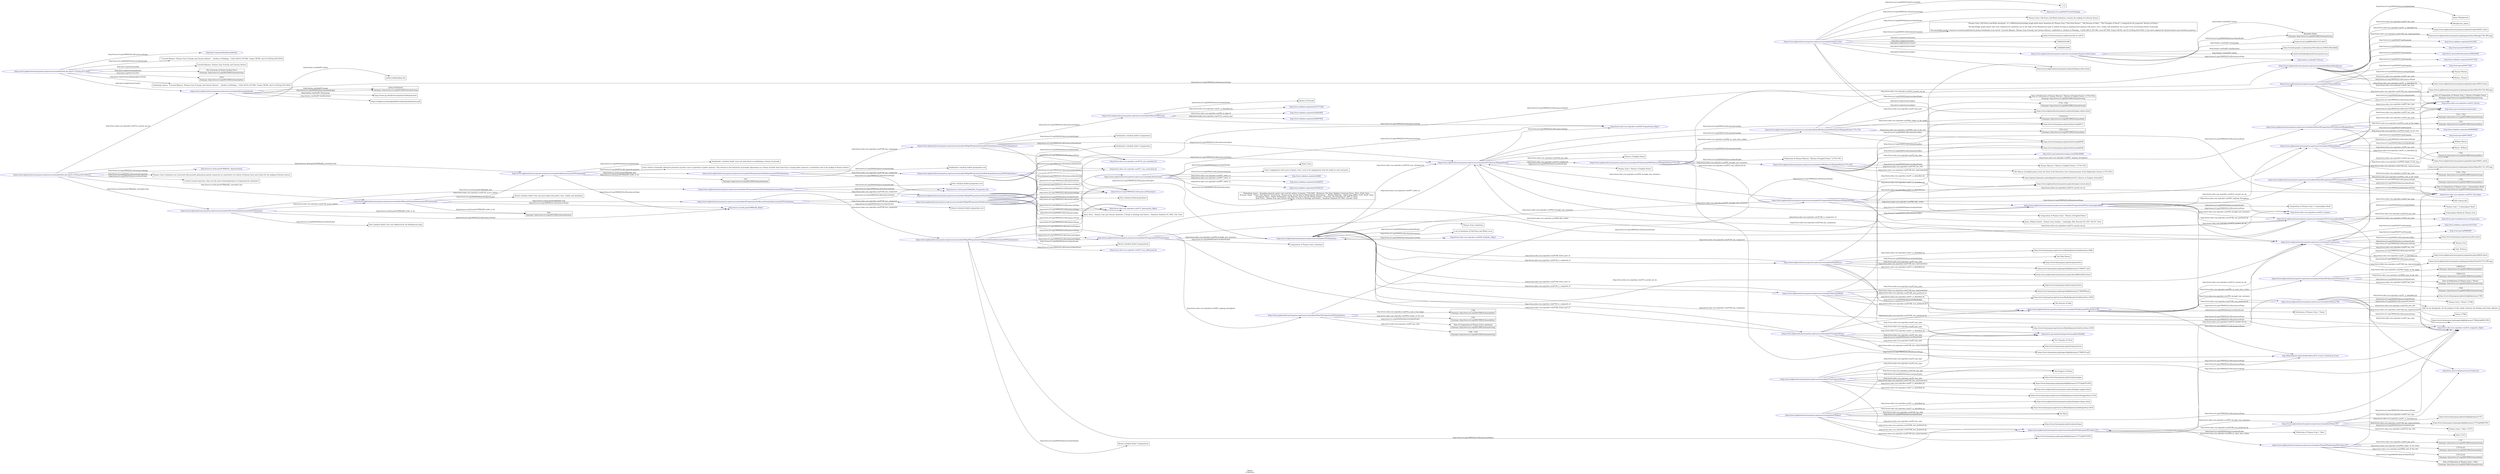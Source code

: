 digraph {
	rankdir = LR;
	charset="utf-8";

	"Rhttps://www.eighteenthcenturypoetry.org/resources/models/#tgaen-wimit" -> "Rhttp://www.w3.org/2002/07/owl#Ontology" [ label="http://www.w3.org/1999/02/22-rdf-syntax-ns#type" ];
	"Rhttps://www.eighteenthcenturypoetry.org/resources/models/#tgaen-wimit" -> "LThomas Gray's Old Norse and Welsh imitations: towards the making of a literary history" [ label="http://www.w3.org/2004/02/skos/core#prefLabel" ];
	"Rhttps://www.eighteenthcenturypoetry.org/resources/models/#tgaen-wimit" -> "L\"Thomas Gray's Old Norse and Welsh imitations\" is a CRM-based knowledge graph about three imitations by Thomas Gray (\"The Fatal Sisters\", \"The Descent of Odin\", \"The Triumphs of Owen\"), composed for his projected \"History of Poetry\".\n\nThe knowledge graph argues that Gray composed his imitations not in the wake of the Macpherson hype or indeed serving an ongoing preoccupation with poetic voice, orality, and immediacy, but as part of an overarching history of prosody.\n\nThis knowlegde graph is based on research published by Joshua Swidzinski in his article \"Uncouth Rhymes: Thomas Gray, Prosody, and Literary History\", published in _Studies in Philology_ 112(4) (2015): 837-861, here 837-839.  Project MUSE, doi:10.1353/sip.2015.0032.  It has been adapted for demonstration and evaluation purposes." [ label="http://www.w3.org/2000/01/rdf-schema#comment" ];
	"Rhttps://www.eighteenthcenturypoetry.org/resources/models/#tgaen-wimit" -> "Lhttps://creativecommons.org/licenses/by-nc-sa/4.0/" [ label="http://purl.org/dc/terms/license" ];
	"Rhttps://www.eighteenthcenturypoetry.org/resources/models/#tgaen-wimit" -> "L1566363341000" [ label="http://purl.org/dc/terms/date" ];
	"Rhttps://www.eighteenthcenturypoetry.org/resources/models/#tgaen-wimit" -> "L1538046914000" [ label="http://purl.org/dc/terms/created" ];
	"Rhttps://www.eighteenthcenturypoetry.org/resources/models/#tgaen-wimit" -> "Rhttps://www.eighteenthcenturypoetry.org/resources/models/#tgaen-wimit/creator" [ label="http://purl.org/dc/terms/creator" ];
	"Rhttps://www.eighteenthcenturypoetry.org/resources/models/#tgaen-wimit" -> "Lhttps://www.eighteenthcenturypoetry.org/works/tgaen-wfsio.shtml" [ label="http://purl.org/dc/terms/subject" ];
	"Rhttps://www.eighteenthcenturypoetry.org/resources/models/#tgaen-wimit" -> "Lhttps://www.eighteenthcenturypoetry.org/works/tgaen-wdooo.shtml" [ label="http://purl.org/dc/terms/subject" ];
	"Rhttps://www.eighteenthcenturypoetry.org/resources/models/#tgaen-wimit" -> "Lhttps://www.eighteenthcenturypoetry.org/works/tgaen-wtrow.shtml" [ label="http://purl.org/dc/terms/subject" ];
	"Rhttps://www.eighteenthcenturypoetry.org/resources/models/#tgaen-wimit" -> "L1.13" [ label="http://www.w3.org/2002/07/owl#versionInfo" ];
	"Rhttps://www.eighteenthcenturypoetry.org/resources/models/#tgaen-wimit/creator" -> "Rhttp://xmlns.com/foaf/0.1/Person" [ label="http://www.w3.org/1999/02/22-rdf-syntax-ns#type" ];
	"Rhttps://www.eighteenthcenturypoetry.org/resources/models/#tgaen-wimit/creator" -> "LAlexander Huber|Datatype: http://www.w3.org/2001/XMLSchema#string" [ label="http://www.w3.org/2004/02/skos/core#prefLabel" ];
	"Rhttps://www.eighteenthcenturypoetry.org/resources/models/#tgaen-wimit/creator" -> "LAlexander Huber|Datatype: http://www.w3.org/2001/XMLSchema#string" [ label="http://xmlns.com/foaf/0.1/name" ];
	"Rhttps://www.eighteenthcenturypoetry.org/resources/models/#tgaen-wimit/creator" -> "Lhttps://orcid.org/0000-0002-2151-6415" [ label="http://xmlns.com/foaf/0.1/homepage" ];
	"Rhttps://www.eighteenthcenturypoetry.org/resources/models/#tgaen-wimit/creator" -> "Lhttps://scholar.google.co.uk/citations?hl=en&user=FKSUyMwAAAAJ" [ label="http://xmlns.com/foaf/0.1/publications" ];
	"Rhttps://www.eighteenthcenturypoetry.org/resources/models/#tgaen-wimit/creator" -> "Lmailto:huber@eighteenthcenturypoetry.org" [ label="http://xmlns.com/foaf/0.1/mbox" ];
	"Rhttps://www.eighteenthcenturypoetry.org/resources/models/#JoshuaSwidzinski" -> "Rhttp://xmlns.com/foaf/0.1/Person" [ label="http://www.w3.org/1999/02/22-rdf-syntax-ns#type" ];
	"Rhttps://www.eighteenthcenturypoetry.org/resources/models/#JoshuaSwidzinski" -> "LJoshua Swidzinski|Datatype: http://www.w3.org/2001/XMLSchema#string" [ label="http://www.w3.org/2004/02/skos/core#prefLabel" ];
	"Rhttps://www.eighteenthcenturypoetry.org/resources/models/#JoshuaSwidzinski" -> "LJoshua Swidzinski|Datatype: http://www.w3.org/2001/XMLSchema#string" [ label="http://xmlns.com/foaf/0.1/name" ];
	"Rhttps://www.eighteenthcenturypoetry.org/resources/models/#JoshuaSwidzinski" -> "Lhttps://www.up.edu/directory/Joshua-Swidzinski.html" [ label="http://xmlns.com/foaf/0.1/homepage" ];
	"Rhttps://www.eighteenthcenturypoetry.org/resources/models/#JoshuaSwidzinski" -> "Lhttps://college.up.edu/english/files/swidzinski-publications.pdf" [ label="http://xmlns.com/foaf/0.1/publications" ];
	"Rhttps://www.eighteenthcenturypoetry.org/resources/models/#JoshuaSwidzinski" -> "Lmailto:swidzins@up.edu" [ label="http://xmlns.com/foaf/0.1/mbox" ];
	"Rhttps://www.eighteenthcenturypoetry.org/resources/models/#dx.doi.org/10.1353/sip.2015.0032" -> "Rhttp://purl.org/spar/fabio/JournalArticle" [ label="http://www.w3.org/1999/02/22-rdf-syntax-ns#type" ];
	"Rhttps://www.eighteenthcenturypoetry.org/resources/models/#dx.doi.org/10.1353/sip.2015.0032" -> "L\"Uncouth Rhymes: Thomas Gray, Prosody, and Literary History\". _Studies in Philology_ 112(4) (2015): 837-861. Project MUSE, doi:10.1353/sip.2015.0032" [ label="http://www.w3.org/2004/02/skos/core#prefLabel" ];
	"Rhttps://www.eighteenthcenturypoetry.org/resources/models/#dx.doi.org/10.1353/sip.2015.0032" -> "Rhttps://www.eighteenthcenturypoetry.org/resources/models/#JoshuaSwidzinski" [ label="http://purl.org/dc/terms/creator" ];
	"Rhttps://www.eighteenthcenturypoetry.org/resources/models/#dx.doi.org/10.1353/sip.2015.0032" -> "LUncouth Rhymes: Thomas Gray, Prosody, and Literary History" [ label="http://purl.org/dc/terms/title" ];
	"Rhttps://www.eighteenthcenturypoetry.org/resources/models/#dx.doi.org/10.1353/sip.2015.0032" -> "LThe University of North Carolina Press|Datatype: http://www.w3.org/2001/XMLSchema#string" [ label="http://purl.org/dc/terms/publisher" ];
	"Rhttps://www.eighteenthcenturypoetry.org/resources/models/#dx.doi.org/10.1353/sip.2015.0032" -> "L2015|Datatype: http://www.w3.org/2001/XMLSchema#gYear" [ label="http://purl.org/dc/terms/date" ];
	"Rhttps://www.eighteenthcenturypoetry.org/resources/models/#dx.doi.org/10.1353/sip.2015.0032" -> "LSwidzinski, Joshua. \"Uncouth Rhymes: Thomas Gray, Prosody, and Literary History\". _Studies in Philology_ 112(4) (2015): 837-861. Project MUSE, doi:10.1353/sip.2015.0032" [ label="http://purl.org/dc/terms/bibliographicCitation" ];
	"Rhttps://www.eighteenthcenturypoetry.org/resources/models/#ThomasGray" -> "Rhttp://www.cidoc-crm.org/cidoc-crm/E21_Person" [ label="http://www.w3.org/1999/02/22-rdf-syntax-ns#type" ];
	"Rhttps://www.eighteenthcenturypoetry.org/resources/models/#ThomasGray" -> "LThomas Gray" [ label="http://www.w3.org/2004/02/skos/core#prefLabel" ];
	"Rhttps://www.eighteenthcenturypoetry.org/resources/models/#ThomasGray" -> "LGray, Thomas" [ label="http://www.cidoc-crm.org/cidoc-crm/P3_has_note" ];
	"Rhttps://www.eighteenthcenturypoetry.org/resources/models/#ThomasGray" -> "Lhttps://www.eighteenthcenturypoetry.org/authors/pers00039.shtml" [ label="http://www.cidoc-crm.org/cidoc-crm/P1_is_identified_by" ];
	"Rhttps://www.eighteenthcenturypoetry.org/resources/models/#ThomasGray" -> "Lhttps://www.eighteenthcenturypoetry.org/images/authors/GrayTh1716_NPG.jpg" [ label="http://www.cidoc-crm.org/cidoc-crm/P138i_has_representation" ];
	"Rhttps://www.eighteenthcenturypoetry.org/resources/models/#ThomasGray" -> "Rhttp://id.loc.gov/vocabulary/relators/aut" [ label="http://www.cidoc-crm.org/cidoc-crm/P2_has_type" ];
	"Rhttps://www.eighteenthcenturypoetry.org/resources/models/#ThomasGray" -> "Rhttp://www.wikidata.org/entity/Q315516" [ label="http://www.w3.org/2002/07/owl#sameAs" ];
	"Rhttps://www.eighteenthcenturypoetry.org/resources/models/#ThomasGray" -> "Rhttp://viaf.org/viaf/9889965" [ label="http://www.w3.org/2002/07/owl#sameAs" ];
	"Rhttps://www.eighteenthcenturypoetry.org/resources/models/#ThomasGray" -> "Lhttps://www.thomasgray.org/resources/bio.shtml" [ label="http://www.w3.org/2000/01/rdf-schema#seeAlso" ];
	"Rhttps://www.eighteenthcenturypoetry.org/resources/models/#WilliamMason" -> "Rhttp://www.cidoc-crm.org/cidoc-crm/E21_Person" [ label="http://www.w3.org/1999/02/22-rdf-syntax-ns#type" ];
	"Rhttps://www.eighteenthcenturypoetry.org/resources/models/#WilliamMason" -> "LWilliam Mason" [ label="http://www.w3.org/2004/02/skos/core#prefLabel" ];
	"Rhttps://www.eighteenthcenturypoetry.org/resources/models/#WilliamMason" -> "LMason, William" [ label="http://www.cidoc-crm.org/cidoc-crm/P3_has_note" ];
	"Rhttps://www.eighteenthcenturypoetry.org/resources/models/#WilliamMason" -> "Lhttps://www.eighteenthcenturypoetry.org/authors/pers00051.shtml" [ label="http://www.cidoc-crm.org/cidoc-crm/P1_is_identified_by" ];
	"Rhttps://www.eighteenthcenturypoetry.org/resources/models/#WilliamMason" -> "Lhttps://www.eighteenthcenturypoetry.org/images/authors/MasoWi1725_NPG.jpg" [ label="http://www.cidoc-crm.org/cidoc-crm/P138i_has_representation" ];
	"Rhttps://www.eighteenthcenturypoetry.org/resources/models/#WilliamMason" -> "Rhttp://id.loc.gov/vocabulary/relators/aut" [ label="http://www.cidoc-crm.org/cidoc-crm/P2_has_type" ];
	"Rhttps://www.eighteenthcenturypoetry.org/resources/models/#WilliamMason" -> "Rhttp://www.wikidata.org/entity/Q28048049" [ label="http://www.w3.org/2002/07/owl#sameAs" ];
	"Rhttps://www.eighteenthcenturypoetry.org/resources/models/#WilliamMason" -> "Rhttp://viaf.org/viaf/95718679" [ label="http://www.w3.org/2002/07/owl#sameAs" ];
	"Rhttps://www.eighteenthcenturypoetry.org/resources/models/#ThomasWarton" -> "Rhttp://www.cidoc-crm.org/cidoc-crm/E21_Person" [ label="http://www.w3.org/1999/02/22-rdf-syntax-ns#type" ];
	"Rhttps://www.eighteenthcenturypoetry.org/resources/models/#ThomasWarton" -> "LThomas Warton" [ label="http://www.w3.org/2004/02/skos/core#prefLabel" ];
	"Rhttps://www.eighteenthcenturypoetry.org/resources/models/#ThomasWarton" -> "LWarton, Thomas" [ label="http://www.cidoc-crm.org/cidoc-crm/P3_has_note" ];
	"Rhttps://www.eighteenthcenturypoetry.org/resources/models/#ThomasWarton" -> "Lhttps://www.eighteenthcenturypoetry.org/authors/pers00053.shtml" [ label="http://www.cidoc-crm.org/cidoc-crm/P1_is_identified_by" ];
	"Rhttps://www.eighteenthcenturypoetry.org/resources/models/#ThomasWarton" -> "Lhttps://www.eighteenthcenturypoetry.org/images/authors/WartTh1728_NPG.jpg" [ label="http://www.cidoc-crm.org/cidoc-crm/P138i_has_representation" ];
	"Rhttps://www.eighteenthcenturypoetry.org/resources/models/#ThomasWarton" -> "Rhttp://id.loc.gov/vocabulary/relators/aut" [ label="http://www.cidoc-crm.org/cidoc-crm/P2_has_type" ];
	"Rhttps://www.eighteenthcenturypoetry.org/resources/models/#ThomasWarton" -> "Rhttp://www.wikidata.org/entity/Q1971218" [ label="http://www.w3.org/2002/07/owl#sameAs" ];
	"Rhttps://www.eighteenthcenturypoetry.org/resources/models/#ThomasWarton" -> "Rhttp://viaf.org/viaf/44371601" [ label="http://www.w3.org/2002/07/owl#sameAs" ];
	"Rhttps://www.eighteenthcenturypoetry.org/resources/models/#JamesMacpherson" -> "Rhttp://www.cidoc-crm.org/cidoc-crm/E21_Person" [ label="http://www.w3.org/1999/02/22-rdf-syntax-ns#type" ];
	"Rhttps://www.eighteenthcenturypoetry.org/resources/models/#JamesMacpherson" -> "LJames Macpherson" [ label="http://www.w3.org/2004/02/skos/core#prefLabel" ];
	"Rhttps://www.eighteenthcenturypoetry.org/resources/models/#JamesMacpherson" -> "LMacpherson, James" [ label="http://www.cidoc-crm.org/cidoc-crm/P3_has_note" ];
	"Rhttps://www.eighteenthcenturypoetry.org/resources/models/#JamesMacpherson" -> "Lhttps://www.eighteenthcenturypoetry.org/authors/pers00291.shtml" [ label="http://www.cidoc-crm.org/cidoc-crm/P1_is_identified_by" ];
	"Rhttps://www.eighteenthcenturypoetry.org/resources/models/#JamesMacpherson" -> "Lhttps://www.eighteenthcenturypoetry.org/images/authors/MacpJa1736_NPG.jpg" [ label="http://www.cidoc-crm.org/cidoc-crm/P138i_has_representation" ];
	"Rhttps://www.eighteenthcenturypoetry.org/resources/models/#JamesMacpherson" -> "Rhttp://id.loc.gov/vocabulary/relators/aut" [ label="http://www.cidoc-crm.org/cidoc-crm/P2_has_type" ];
	"Rhttps://www.eighteenthcenturypoetry.org/resources/models/#JamesMacpherson" -> "Rhttp://www.wikidata.org/entity/Q312562" [ label="http://www.w3.org/2002/07/owl#sameAs" ];
	"Rhttps://www.eighteenthcenturypoetry.org/resources/models/#JamesMacpherson" -> "Rhttp://viaf.org/viaf/100201047" [ label="http://www.w3.org/2002/07/owl#sameAs" ];
	"Rhttps://www.eighteenthcenturypoetry.org/resources/models/#JamesMacpherson" -> "Rhttp://id.loc.gov/authorities/names/n96034390" [ label="http://www.w3.org/2002/07/owl#sameAs" ];
	"Rhttps://www.eighteenthcenturypoetry.org/resources/models/#TWsHistoryOfEnglishPoetry1774-1781" -> "Rhttp://www.cidoc-crm.org/cidoc-crm/E33_Linguistic_Object" [ label="http://www.w3.org/1999/02/22-rdf-syntax-ns#type" ];
	"Rhttps://www.eighteenthcenturypoetry.org/resources/models/#TWsHistoryOfEnglishPoetry1774-1781" -> "LThomas Warton's \"History of English Poetry\" (1774-1781)" [ label="http://www.w3.org/2004/02/skos/core#prefLabel" ];
	"Rhttps://www.eighteenthcenturypoetry.org/resources/models/#TWsHistoryOfEnglishPoetry1774-1781" -> "LThe History of English poetry, from the Close of the Eleventh to the Commencement of the Eighteenth Century (1774-1781)" [ label="http://www.cidoc-crm.org/cidoc-crm/P102_has_title" ];
	"Rhttps://www.eighteenthcenturypoetry.org/resources/models/#TWsHistoryOfEnglishPoetry1774-1781" -> "Lhttps://upload.wikimedia.org/wikipedia/commons/8/8e/Warton%27s_History_of_English_Poetry.JPG" [ label="http://www.cidoc-crm.org/cidoc-crm/P138i_has_representation" ];
	"Rhttps://www.eighteenthcenturypoetry.org/resources/models/#TWsHistoryOfEnglishPoetry1774-1781" -> "Rhttp://id.loc.gov/authorities/subjects/sh2008106999" [ label="http://www.cidoc-crm.org/cidoc-crm/P2_has_type" ];
	"Rhttps://www.eighteenthcenturypoetry.org/resources/models/#TWsHistoryOfEnglishPoetry1774-1781" -> "Lhttps://www.thomasgray.org/texts/letters/tgal0571" [ label="http://www.w3.org/2000/01/rdf-schema#seeAlso" ];
	"Rhttps://www.eighteenthcenturypoetry.org/resources/models/#TWsHistoryOfEnglishPoetry1774-1781" -> "Lhttps://www.thomasgray.org/texts/letters/tgal0596" [ label="http://www.w3.org/2000/01/rdf-schema#seeAlso" ];
	"Rhttps://www.eighteenthcenturypoetry.org/resources/models/#TWsHistoryOfEnglishPoetry1774-1781" -> "Lhttps://www.thomasgray.org/texts/letters/tgal0599" [ label="http://www.w3.org/2000/01/rdf-schema#seeAlso" ];
	"Rhttps://www.eighteenthcenturypoetry.org/resources/models/#PublicationOfTWsHistoryOfEnglishPoetry1774-1781" -> "Rhttp://iflastandards.info/ns/fr/frbr/frbroo/F32_Carrier_Production_Event" [ label="http://www.w3.org/1999/02/22-rdf-syntax-ns#type" ];
	"Rhttps://www.eighteenthcenturypoetry.org/resources/models/#PublicationOfTWsHistoryOfEnglishPoetry1774-1781" -> "LPublication of Thomas Warton's \"History of English Poetry\" (1774-1781)" [ label="http://www.w3.org/2004/02/skos/core#prefLabel" ];
	"Rhttps://www.eighteenthcenturypoetry.org/resources/models/#PublicationOfTWsHistoryOfEnglishPoetry1774-1781" -> "Rhttps://www.eighteenthcenturypoetry.org/resources/models/#CompositionOfTGsHistoryOfEnglishPoetry" [ label="http://www.cidoc-crm.org/cidoc-crm/P15_was_influenced_by" ];
	"Rhttps://www.eighteenthcenturypoetry.org/resources/models/#PublicationOfTWsHistoryOfEnglishPoetry1774-1781" -> "Rhttps://www.eighteenthcenturypoetry.org/resources/models/#TWsHistoryOfEnglishPoetry1774-1781" [ label="http://www.cidoc-crm.org/cidoc-crm/P92_brought_into_existence" ];
	"Rhttps://www.eighteenthcenturypoetry.org/resources/models/#PublicationOfTWsHistoryOfEnglishPoetry1774-1781" -> "Rhttps://www.eighteenthcenturypoetry.org/resources/models/#ThomasWarton" [ label="http://www.cidoc-crm.org/cidoc-crm/P14_carried_out_by" ];
	"Rhttps://www.eighteenthcenturypoetry.org/resources/models/#PublicationOfTWsHistoryOfEnglishPoetry1774-1781" -> "Rhttps://www.eighteenthcenturypoetry.org/resources/models/#DateOfPublicationOfTWsHistoryOfEnglishPoetry1774-1781" [ label="http://www.cidoc-crm.org/cidoc-crm/P82_at_some_time_within" ];
	"Rhttps://www.eighteenthcenturypoetry.org/resources/models/#DateOfPublicationOfTWsHistoryOfEnglishPoetry1774-1781" -> "Rhttp://www.cidoc-crm.org/cidoc-crm/E52_Time-Span" [ label="http://www.w3.org/1999/02/22-rdf-syntax-ns#type" ];
	"Rhttps://www.eighteenthcenturypoetry.org/resources/models/#DateOfPublicationOfTWsHistoryOfEnglishPoetry1774-1781" -> "LDate of Publication of Thomas Warton's \"History of English Poetry\" (1774-1781)|Datatype: http://www.w3.org/2001/XMLSchema#string" [ label="http://www.w3.org/2004/02/skos/core#prefLabel" ];
	"Rhttps://www.eighteenthcenturypoetry.org/resources/models/#DateOfPublicationOfTWsHistoryOfEnglishPoetry1774-1781" -> "L1774 - 1781|Datatype: http://www.w3.org/2001/XMLSchema#string" [ label="http://www.cidoc-crm.org/cidoc-crm/P3_has_note" ];
	"Rhttps://www.eighteenthcenturypoetry.org/resources/models/#DateOfPublicationOfTWsHistoryOfEnglishPoetry1774-1781" -> "L1774-01-01|Datatype: http://www.w3.org/2001/XMLSchema#date" [ label="http://www.cidoc-crm.org/cidoc-crm/P82a_begin_of_the_begin" ];
	"Rhttps://www.eighteenthcenturypoetry.org/resources/models/#DateOfPublicationOfTWsHistoryOfEnglishPoetry1774-1781" -> "L1781-12-31|Datatype: http://www.w3.org/2001/XMLSchema#date" [ label="http://www.cidoc-crm.org/cidoc-crm/P82b_end_of_the_end" ];
	"Rhttps://www.eighteenthcenturypoetry.org/resources/models/#PublicationOfTGsPoems1768" -> "Rhttp://iflastandards.info/ns/fr/frbr/frbroo/F32_Carrier_Production_Event" [ label="http://www.w3.org/1999/02/22-rdf-syntax-ns#type" ];
	"Rhttps://www.eighteenthcenturypoetry.org/resources/models/#PublicationOfTGsPoems1768" -> "LPublication of Thomas Gray's \"Poems\"" [ label="http://www.w3.org/2004/02/skos/core#prefLabel" ];
	"Rhttps://www.eighteenthcenturypoetry.org/resources/models/#PublicationOfTGsPoems1768" -> "Rhttps://www.eighteenthcenturypoetry.org/resources/models/#Poems1768" [ label="http://www.cidoc-crm.org/cidoc-crm/P92_brought_into_existence" ];
	"Rhttps://www.eighteenthcenturypoetry.org/resources/models/#PublicationOfTGsPoems1768" -> "Rhttps://www.eighteenthcenturypoetry.org/resources/models/#ThomasGray" [ label="http://www.cidoc-crm.org/cidoc-crm/P14_carried_out_by" ];
	"Rhttps://www.eighteenthcenturypoetry.org/resources/models/#PublicationOfTGsPoems1768" -> "Rhttps://www.eighteenthcenturypoetry.org/resources/models/#DateOfPublicationOfTGsPoems1768" [ label="http://www.cidoc-crm.org/cidoc-crm/P82_at_some_time_within" ];
	"Rhttps://www.eighteenthcenturypoetry.org/resources/models/#DateOfPublicationOfTGsPoems1768" -> "Rhttp://www.cidoc-crm.org/cidoc-crm/E52_Time-Span" [ label="http://www.w3.org/1999/02/22-rdf-syntax-ns#type" ];
	"Rhttps://www.eighteenthcenturypoetry.org/resources/models/#DateOfPublicationOfTGsPoems1768" -> "LDate of Publication of Thomas Gray's \"Poems\"|Datatype: http://www.w3.org/2001/XMLSchema#string" [ label="http://www.w3.org/2004/02/skos/core#prefLabel" ];
	"Rhttps://www.eighteenthcenturypoetry.org/resources/models/#DateOfPublicationOfTGsPoems1768" -> "L1768|Datatype: http://www.w3.org/2001/XMLSchema#string" [ label="http://www.cidoc-crm.org/cidoc-crm/P3_has_note" ];
	"Rhttps://www.eighteenthcenturypoetry.org/resources/models/#DateOfPublicationOfTGsPoems1768" -> "L1768-01-01|Datatype: http://www.w3.org/2001/XMLSchema#date" [ label="http://www.cidoc-crm.org/cidoc-crm/P82a_begin_of_the_begin" ];
	"Rhttps://www.eighteenthcenturypoetry.org/resources/models/#DateOfPublicationOfTGsPoems1768" -> "L1768-12-31|Datatype: http://www.w3.org/2001/XMLSchema#date" [ label="http://www.cidoc-crm.org/cidoc-crm/P82b_end_of_the_end" ];
	"Rhttps://www.eighteenthcenturypoetry.org/resources/models/#Poems1768" -> "Rhttp://www.cidoc-crm.org/cidoc-crm/E33_Linguistic_Object" [ label="http://www.w3.org/1999/02/22-rdf-syntax-ns#type" ];
	"Rhttps://www.eighteenthcenturypoetry.org/resources/models/#Poems1768" -> "LThomas Gray's \"Poems\" (1768)" [ label="http://www.w3.org/2004/02/skos/core#prefLabel" ];
	"Rhttps://www.eighteenthcenturypoetry.org/resources/models/#Poems1768" -> "L[We do not distinguish, for the purpose of this model, between the Dodsley and Foulis editions.]" [ label="http://www.w3.org/2000/01/rdf-schema#comment" ];
	"Rhttps://www.eighteenthcenturypoetry.org/resources/models/#Poems1768" -> "LPoems (1768)" [ label="http://www.cidoc-crm.org/cidoc-crm/P102_has_title" ];
	"Rhttps://www.eighteenthcenturypoetry.org/resources/models/#Poems1768" -> "Lhttps://www.thomasgray.org/images/diglib/primary/1768a/bvq0002.PNG" [ label="http://www.cidoc-crm.org/cidoc-crm/P138i_has_representation" ];
	"Rhttps://www.eighteenthcenturypoetry.org/resources/models/#Poems1768" -> "Lhttps://www.thomasgray.org/texts/diglib/primary/1768" [ label="http://www.cidoc-crm.org/cidoc-crm/P1_is_identified_by" ];
	"Rhttps://www.eighteenthcenturypoetry.org/resources/models/#Poems1768" -> "Rhttp://id.loc.gov/vocabulary/resourceTypes/col" [ label="http://www.cidoc-crm.org/cidoc-crm/P2_has_type" ];
	"Rhttps://www.eighteenthcenturypoetry.org/resources/models/#Poems1768" -> "Rhttps://www.eighteenthcenturypoetry.org/resources/models/#TGsImitations" [ label="http://www.cidoc-crm.org/cidoc-crm/P148_has_component" ];
	"Rhttps://www.eighteenthcenturypoetry.org/resources/models/#Poems1768" -> "Rhttps://www.eighteenthcenturypoetry.org/resources/models/#PublicationOfTGsPoems1768" [ label="http://www.cidoc-crm.org/cidoc-crm/P108i_was_produced_by" ];
	"Rhttps://www.eighteenthcenturypoetry.org/resources/models/#PublicationOfTGsOdes1757" -> "Rhttp://iflastandards.info/ns/fr/frbr/frbroo/F32_Carrier_Production_Event" [ label="http://www.w3.org/1999/02/22-rdf-syntax-ns#type" ];
	"Rhttps://www.eighteenthcenturypoetry.org/resources/models/#PublicationOfTGsOdes1757" -> "LPublication of Thomas Gray's \"Odes\"" [ label="http://www.w3.org/2004/02/skos/core#prefLabel" ];
	"Rhttps://www.eighteenthcenturypoetry.org/resources/models/#PublicationOfTGsOdes1757" -> "Rhttps://www.eighteenthcenturypoetry.org/resources/models/#Odes1757" [ label="http://www.cidoc-crm.org/cidoc-crm/P92_brought_into_existence" ];
	"Rhttps://www.eighteenthcenturypoetry.org/resources/models/#PublicationOfTGsOdes1757" -> "Rhttps://www.eighteenthcenturypoetry.org/resources/models/#ThomasGray" [ label="http://www.cidoc-crm.org/cidoc-crm/P14_carried_out_by" ];
	"Rhttps://www.eighteenthcenturypoetry.org/resources/models/#PublicationOfTGsOdes1757" -> "Rhttps://www.eighteenthcenturypoetry.org/resources/models/#DateOfPublicationOfTGsOdes1757" [ label="http://www.cidoc-crm.org/cidoc-crm/P82_at_some_time_within" ];
	"Rhttps://www.eighteenthcenturypoetry.org/resources/models/#DateOfPublicationOfTGsOdes1757" -> "Rhttp://www.cidoc-crm.org/cidoc-crm/E52_Time-Span" [ label="http://www.w3.org/1999/02/22-rdf-syntax-ns#type" ];
	"Rhttps://www.eighteenthcenturypoetry.org/resources/models/#DateOfPublicationOfTGsOdes1757" -> "LDate of Publication of Thomas Gray's \"Odes\"|Datatype: http://www.w3.org/2001/XMLSchema#string" [ label="http://www.w3.org/2004/02/skos/core#prefLabel" ];
	"Rhttps://www.eighteenthcenturypoetry.org/resources/models/#DateOfPublicationOfTGsOdes1757" -> "L1757|Datatype: http://www.w3.org/2001/XMLSchema#string" [ label="http://www.cidoc-crm.org/cidoc-crm/P3_has_note" ];
	"Rhttps://www.eighteenthcenturypoetry.org/resources/models/#DateOfPublicationOfTGsOdes1757" -> "L1757-01-01|Datatype: http://www.w3.org/2001/XMLSchema#date" [ label="http://www.cidoc-crm.org/cidoc-crm/P82a_begin_of_the_begin" ];
	"Rhttps://www.eighteenthcenturypoetry.org/resources/models/#DateOfPublicationOfTGsOdes1757" -> "L1757-12-31|Datatype: http://www.w3.org/2001/XMLSchema#date" [ label="http://www.cidoc-crm.org/cidoc-crm/P82b_end_of_the_end" ];
	"Rhttps://www.eighteenthcenturypoetry.org/resources/models/#CompositionOfTGsCommonplaceBook" -> "Rhttp://www.cidoc-crm.org/cidoc-crm/E65_Creation" [ label="http://www.w3.org/1999/02/22-rdf-syntax-ns#type" ];
	"Rhttps://www.eighteenthcenturypoetry.org/resources/models/#CompositionOfTGsCommonplaceBook" -> "LComposition of Thomas Gray's \"Commonplace Book\"" [ label="http://www.w3.org/2004/02/skos/core#prefLabel" ];
	"Rhttps://www.eighteenthcenturypoetry.org/resources/models/#CompositionOfTGsCommonplaceBook" -> "Rhttps://www.eighteenthcenturypoetry.org/resources/models/#TGsCommonplaceBook" [ label="http://www.cidoc-crm.org/cidoc-crm/P92_brought_into_existence" ];
	"Rhttps://www.eighteenthcenturypoetry.org/resources/models/#CompositionOfTGsCommonplaceBook" -> "Rhttps://www.eighteenthcenturypoetry.org/resources/models/#ThomasGray" [ label="http://www.cidoc-crm.org/cidoc-crm/P14_carried_out_by" ];
	"Rhttps://www.eighteenthcenturypoetry.org/resources/models/#CompositionOfTGsCommonplaceBook" -> "Rhttps://www.eighteenthcenturypoetry.org/resources/models/#WilliamMason" [ label="http://www.cidoc-crm.org/cidoc-crm/P14_carried_out_by" ];
	"Rhttps://www.eighteenthcenturypoetry.org/resources/models/#CompositionOfTGsCommonplaceBook" -> "Rhttps://www.eighteenthcenturypoetry.org/resources/models/#DateOfCompositionOfTGsCommonplaceBook" [ label="http://www.cidoc-crm.org/cidoc-crm/P81_ongoing_throughout" ];
	"Rhttps://www.eighteenthcenturypoetry.org/resources/models/#CompositionOfTGsCommonplaceBook" -> "Rhttps://www.eighteenthcenturypoetry.org/resources/models/#TGsHistoryOfEnglishPoetry" [ label="http://www.cidoc-crm.org/cidoc-crm/P92_brought_into_existence" ];
	"Rhttps://www.eighteenthcenturypoetry.org/resources/models/#DateOfCompositionOfTGsCommonplaceBook" -> "Rhttp://www.cidoc-crm.org/cidoc-crm/E52_Time-Span" [ label="http://www.w3.org/1999/02/22-rdf-syntax-ns#type" ];
	"Rhttps://www.eighteenthcenturypoetry.org/resources/models/#DateOfCompositionOfTGsCommonplaceBook" -> "LDate of Composition of Thomas Gray's \"Commonplace Book\"|Datatype: http://www.w3.org/2001/XMLSchema#string" [ label="http://www.w3.org/2004/02/skos/core#prefLabel" ];
	"Rhttps://www.eighteenthcenturypoetry.org/resources/models/#DateOfCompositionOfTGsCommonplaceBook" -> "L1736 - 1762|Datatype: http://www.w3.org/2001/XMLSchema#string" [ label="http://www.cidoc-crm.org/cidoc-crm/P3_has_note" ];
	"Rhttps://www.eighteenthcenturypoetry.org/resources/models/#DateOfCompositionOfTGsCommonplaceBook" -> "L1736|Datatype: http://www.w3.org/2001/XMLSchema#gYear" [ label="http://www.cidoc-crm.org/cidoc-crm/P81a_end_of_the_begin" ];
	"Rhttps://www.eighteenthcenturypoetry.org/resources/models/#DateOfCompositionOfTGsCommonplaceBook" -> "L1762|Datatype: http://www.w3.org/2001/XMLSchema#gYear" [ label="http://www.cidoc-crm.org/cidoc-crm/P81b_begin_of_the_end" ];
	"Rhttps://www.eighteenthcenturypoetry.org/resources/models/#TGsCommonplaceBook" -> "Rhttp://www.cidoc-crm.org/cidoc-crm/E33_Linguistic_Object" [ label="http://www.w3.org/1999/02/22-rdf-syntax-ns#type" ];
	"Rhttps://www.eighteenthcenturypoetry.org/resources/models/#TGsCommonplaceBook" -> "LThomas Gray's \"Commonplace Book\"" [ label="http://www.w3.org/2004/02/skos/core#prefLabel" ];
	"Rhttps://www.eighteenthcenturypoetry.org/resources/models/#TGsCommonplaceBook" -> "LCommonplace Books by Thomas Gray" [ label="http://www.cidoc-crm.org/cidoc-crm/P102_has_title" ];
	"Rhttps://www.eighteenthcenturypoetry.org/resources/models/#TGsCommonplaceBook" -> "Rhttp://id.loc.gov/vocabulary/resourceTypes/man" [ label="http://www.cidoc-crm.org/cidoc-crm/P2_has_type" ];
	"Rhttps://www.eighteenthcenturypoetry.org/resources/models/#TGsCommonplaceBook" -> "Lfolio manuscript" [ label="http://www.cidoc-crm.org/cidoc-crm/P2_has_type" ];
	"Rhttps://www.eighteenthcenturypoetry.org/resources/models/#TGsCommonplaceBook" -> "Rhttps://www.eighteenthcenturypoetry.org/resources/models/#TGsHistoryOfEnglishPoetry" [ label="http://www.cidoc-crm.org/cidoc-crm/P148_has_component" ];
	"Rhttps://www.eighteenthcenturypoetry.org/resources/models/#TGsCommonplaceBook" -> "Rhttps://www.eighteenthcenturypoetry.org/resources/models/#TGsImitations" [ label="http://www.cidoc-crm.org/cidoc-crm/P148_has_component" ];
	"Rhttps://www.eighteenthcenturypoetry.org/resources/models/#TGsCommonplaceBook" -> "Rhttps://www.eighteenthcenturypoetry.org/resources/models/#CompositionOfTGsCommonplaceBook" [ label="http://www.cidoc-crm.org/cidoc-crm/P108i_was_produced_by" ];
	"Rhttps://www.eighteenthcenturypoetry.org/resources/models/#CompositionOfTGsHistoryOfEnglishPoetry" -> "Rhttp://www.cidoc-crm.org/cidoc-crm/E65_Creation" [ label="http://www.w3.org/1999/02/22-rdf-syntax-ns#type" ];
	"Rhttps://www.eighteenthcenturypoetry.org/resources/models/#CompositionOfTGsHistoryOfEnglishPoetry" -> "LComposition of Thomas Gray's \"History of English Poetry\"" [ label="http://www.w3.org/2004/02/skos/core#prefLabel" ];
	"Rhttps://www.eighteenthcenturypoetry.org/resources/models/#CompositionOfTGsHistoryOfEnglishPoetry" -> "Rhttps://www.eighteenthcenturypoetry.org/resources/models/#TGsHistoryOfEnglishPoetry" [ label="http://www.cidoc-crm.org/cidoc-crm/P92_brought_into_existence" ];
	"Rhttps://www.eighteenthcenturypoetry.org/resources/models/#CompositionOfTGsHistoryOfEnglishPoetry" -> "Rhttps://www.eighteenthcenturypoetry.org/resources/models/#TGsImitations" [ label="http://www.cidoc-crm.org/cidoc-crm/P92_brought_into_existence" ];
	"Rhttps://www.eighteenthcenturypoetry.org/resources/models/#CompositionOfTGsHistoryOfEnglishPoetry" -> "Rhttps://www.eighteenthcenturypoetry.org/resources/models/#ThomasGray" [ label="http://www.cidoc-crm.org/cidoc-crm/P14_carried_out_by" ];
	"Rhttps://www.eighteenthcenturypoetry.org/resources/models/#CompositionOfTGsHistoryOfEnglishPoetry" -> "Rhttps://www.eighteenthcenturypoetry.org/resources/models/#WilliamMason" [ label="http://www.cidoc-crm.org/cidoc-crm/P14_carried_out_by" ];
	"Rhttps://www.eighteenthcenturypoetry.org/resources/models/#CompositionOfTGsHistoryOfEnglishPoetry" -> "Rhttps://www.eighteenthcenturypoetry.org/resources/models/#DateOfCompositionOfTGsHistoryOfEnglishPoetry" [ label="http://www.cidoc-crm.org/cidoc-crm/P81_ongoing_throughout" ];
	"Rhttps://www.eighteenthcenturypoetry.org/resources/models/#CompositionOfTGsHistoryOfEnglishPoetry" -> "Rhttps://www.eighteenthcenturypoetry.org/resources/models/#CompositionOfTGsCommonplaceBook" [ label="http://www.cidoc-crm.org/cidoc-crm/P86_falls_within" ];
	"Rhttps://www.eighteenthcenturypoetry.org/resources/models/#CompositionOfTGsHistoryOfEnglishPoetry" -> "LJones, William Powell. _Thomas Gray, Scholar_. Cambridge, MA: Harvard UP, 1937. 84-107. Print." [ label="http://www.w3.org/2000/01/rdf-schema#seeAlso" ];
	"Rhttps://www.eighteenthcenturypoetry.org/resources/models/#DateOfCompositionOfTGsHistoryOfEnglishPoetry" -> "Rhttp://www.cidoc-crm.org/cidoc-crm/E52_Time-Span" [ label="http://www.w3.org/1999/02/22-rdf-syntax-ns#type" ];
	"Rhttps://www.eighteenthcenturypoetry.org/resources/models/#DateOfCompositionOfTGsHistoryOfEnglishPoetry" -> "LDate of Composition of Thomas Gray's \"History of English Poetry\"|Datatype: http://www.w3.org/2001/XMLSchema#string" [ label="http://www.w3.org/2004/02/skos/core#prefLabel" ];
	"Rhttps://www.eighteenthcenturypoetry.org/resources/models/#DateOfCompositionOfTGsHistoryOfEnglishPoetry" -> "L1753 - 1762|Datatype: http://www.w3.org/2001/XMLSchema#string" [ label="http://www.cidoc-crm.org/cidoc-crm/P3_has_note" ];
	"Rhttps://www.eighteenthcenturypoetry.org/resources/models/#DateOfCompositionOfTGsHistoryOfEnglishPoetry" -> "L1753|Datatype: http://www.w3.org/2001/XMLSchema#gYear" [ label="http://www.cidoc-crm.org/cidoc-crm/P81a_end_of_the_begin" ];
	"Rhttps://www.eighteenthcenturypoetry.org/resources/models/#DateOfCompositionOfTGsHistoryOfEnglishPoetry" -> "L1762|Datatype: http://www.w3.org/2001/XMLSchema#gYear" [ label="http://www.cidoc-crm.org/cidoc-crm/P81b_begin_of_the_end" ];
	"Rhttps://www.eighteenthcenturypoetry.org/resources/models/#TGsHistoryOfEnglishPoetry" -> "Rhttp://www.cidoc-crm.org/cidoc-crm/E89_Propositional_Object" [ label="http://www.w3.org/1999/02/22-rdf-syntax-ns#type" ];
	"Rhttps://www.eighteenthcenturypoetry.org/resources/models/#TGsHistoryOfEnglishPoetry" -> "LThomas Gray's \"History of English Poetry\"" [ label="http://www.w3.org/2004/02/skos/core#prefLabel" ];
	"Rhttps://www.eighteenthcenturypoetry.org/resources/models/#TGsHistoryOfEnglishPoetry" -> "LHistory of English Poetry" [ label="http://www.cidoc-crm.org/cidoc-crm/P102_has_title" ];
	"Rhttps://www.eighteenthcenturypoetry.org/resources/models/#TGsHistoryOfEnglishPoetry" -> "Rhttps://www.eighteenthcenturypoetry.org/resources/models/#TGsCommonplaceBook" [ label="http://www.cidoc-crm.org/cidoc-crm/P148i_is_component_of" ];
	"Rhttps://www.eighteenthcenturypoetry.org/resources/models/#TGsHistoryOfEnglishPoetry" -> "Rhttps://www.eighteenthcenturypoetry.org/resources/models/#TGsImitations" [ label="http://www.cidoc-crm.org/cidoc-crm/P67_refers_to" ];
	"Rhttps://www.eighteenthcenturypoetry.org/resources/models/#TGsHistoryOfEnglishPoetry" -> "Rhttps://www.eighteenthcenturypoetry.org/resources/models/#PublicationOfTWsHistoryOfEnglishPoetry1774-1781" [ label="http://www.cidoc-crm.org/cidoc-crm/P15i_influenced" ];
	"Rhttps://www.eighteenthcenturypoetry.org/resources/models/#TGsHistoryOfEnglishPoetry" -> "Lhttps://www.thomasgray.org/texts/letters/tgal0571" [ label="http://www.w3.org/2000/01/rdf-schema#seeAlso" ];
	"Rhttps://www.eighteenthcenturypoetry.org/resources/models/#TGsHistoryOfEnglishPoetry" -> "Lhttps://www.thomasgray.org/texts/letters/tgal0596" [ label="http://www.w3.org/2000/01/rdf-schema#seeAlso" ];
	"Rhttps://www.eighteenthcenturypoetry.org/resources/models/#TGsHistoryOfEnglishPoetry" -> "Lhttps://www.thomasgray.org/texts/letters/tgal0599" [ label="http://www.w3.org/2000/01/rdf-schema#seeAlso" ];
	"Rhttps://www.eighteenthcenturypoetry.org/resources/models/#FatalSisters" -> "Rhttp://www.cidoc-crm.org/cidoc-crm/E33_Linguistic_Object" [ label="http://www.w3.org/1999/02/22-rdf-syntax-ns#type" ];
	"Rhttps://www.eighteenthcenturypoetry.org/resources/models/#FatalSisters" -> "LThe Fatal Sisters" [ label="http://www.w3.org/2004/02/skos/core#prefLabel" ];
	"Rhttps://www.eighteenthcenturypoetry.org/resources/models/#FatalSisters" -> "Lhttps://www.thomasgray.org/texts/poems/fsio" [ label="http://www.cidoc-crm.org/cidoc-crm/P3_has_note" ];
	"Rhttps://www.eighteenthcenturypoetry.org/resources/models/#FatalSisters" -> "Rhttp://id.loc.gov/authorities/genreForms/gf2014026481" [ label="http://www.cidoc-crm.org/cidoc-crm/P2_has_type" ];
	"Rhttps://www.eighteenthcenturypoetry.org/resources/models/#FatalSisters" -> "Lhttps://www.thomasgray.org/images/diglib/primary/1768/0077.gif" [ label="http://www.cidoc-crm.org/cidoc-crm/P138i_has_representation" ];
	"Rhttps://www.eighteenthcenturypoetry.org/resources/models/#FatalSisters" -> "Lhttps://www.eighteenthcenturypoetry.org/works/tgaen-wfsio.shtml" [ label="http://www.cidoc-crm.org/cidoc-crm/P1_is_identified_by" ];
	"Rhttps://www.eighteenthcenturypoetry.org/resources/models/#FatalSisters" -> "Lhttps://www.eighteenthcenturypoetry.org/works/o4986-w0250.shtml" [ label="http://www.cidoc-crm.org/cidoc-crm/P1_is_identified_by" ];
	"Rhttps://www.eighteenthcenturypoetry.org/resources/models/#FatalSisters" -> "Lhttps://www.thomasgray.org/resources/findaid/poems/work/fsio#mss.0066" [ label="http://www.cidoc-crm.org/cidoc-crm/P1_is_identified_by" ];
	"Rhttps://www.eighteenthcenturypoetry.org/resources/models/#FatalSisters" -> "Rhttps://www.eighteenthcenturypoetry.org/resources/models/#PublicationOfTGsPoems1768" [ label="http://www.cidoc-crm.org/cidoc-crm/P108i_was_produced_by" ];
	"Rhttps://www.eighteenthcenturypoetry.org/resources/models/#FatalSisters" -> "Rhttps://www.eighteenthcenturypoetry.org/resources/models/#TGsImitations" [ label="http://www.cidoc-crm.org/cidoc-crm/P106i_forms_part_of" ];
	"Rhttps://www.eighteenthcenturypoetry.org/resources/models/#DescentOfOdin" -> "Rhttp://www.cidoc-crm.org/cidoc-crm/E33_Linguistic_Object" [ label="http://www.w3.org/1999/02/22-rdf-syntax-ns#type" ];
	"Rhttps://www.eighteenthcenturypoetry.org/resources/models/#DescentOfOdin" -> "LThe Descent of Odin" [ label="http://www.w3.org/2004/02/skos/core#prefLabel" ];
	"Rhttps://www.eighteenthcenturypoetry.org/resources/models/#DescentOfOdin" -> "Lhttps://www.thomasgray.org/texts/poems/dooo" [ label="http://www.cidoc-crm.org/cidoc-crm/P3_has_note" ];
	"Rhttps://www.eighteenthcenturypoetry.org/resources/models/#DescentOfOdin" -> "Rhttp://id.loc.gov/authorities/genreForms/gf2014026481" [ label="http://www.cidoc-crm.org/cidoc-crm/P2_has_type" ];
	"Rhttps://www.eighteenthcenturypoetry.org/resources/models/#DescentOfOdin" -> "Lhttps://www.thomasgray.org/images/diglib/primary/1768/0089.gif" [ label="http://www.cidoc-crm.org/cidoc-crm/P138i_has_representation" ];
	"Rhttps://www.eighteenthcenturypoetry.org/resources/models/#DescentOfOdin" -> "Lhttps://www.eighteenthcenturypoetry.org/works/tgaen-wdooo.shtml" [ label="http://www.cidoc-crm.org/cidoc-crm/P1_is_identified_by" ];
	"Rhttps://www.eighteenthcenturypoetry.org/resources/models/#DescentOfOdin" -> "Lhttps://www.thomasgray.org/resources/findaid/poems/work/dooo#mss.0038" [ label="http://www.cidoc-crm.org/cidoc-crm/P1_is_identified_by" ];
	"Rhttps://www.eighteenthcenturypoetry.org/resources/models/#DescentOfOdin" -> "Rhttps://www.eighteenthcenturypoetry.org/resources/models/#PublicationOfTGsPoems1768" [ label="http://www.cidoc-crm.org/cidoc-crm/P108i_was_produced_by" ];
	"Rhttps://www.eighteenthcenturypoetry.org/resources/models/#DescentOfOdin" -> "Rhttps://www.eighteenthcenturypoetry.org/resources/models/#TGsImitations" [ label="http://www.cidoc-crm.org/cidoc-crm/P106i_forms_part_of" ];
	"Rhttps://www.eighteenthcenturypoetry.org/resources/models/#TriumphsOfOwen" -> "Rhttp://www.cidoc-crm.org/cidoc-crm/E33_Linguistic_Object" [ label="http://www.w3.org/1999/02/22-rdf-syntax-ns#type" ];
	"Rhttps://www.eighteenthcenturypoetry.org/resources/models/#TriumphsOfOwen" -> "LThe Triumphs of Owen" [ label="http://www.w3.org/2004/02/skos/core#prefLabel" ];
	"Rhttps://www.eighteenthcenturypoetry.org/resources/models/#TriumphsOfOwen" -> "Lhttps://www.thomasgray.org/texts/poems/trow" [ label="http://www.cidoc-crm.org/cidoc-crm/P3_has_note" ];
	"Rhttps://www.eighteenthcenturypoetry.org/resources/models/#TriumphsOfOwen" -> "Rhttp://id.loc.gov/authorities/genreForms/gf2014026481" [ label="http://www.cidoc-crm.org/cidoc-crm/P2_has_type" ];
	"Rhttps://www.eighteenthcenturypoetry.org/resources/models/#TriumphsOfOwen" -> "Lhttps://www.thomasgray.org/images/diglib/primary/1768/0101.gif" [ label="http://www.cidoc-crm.org/cidoc-crm/P138i_has_representation" ];
	"Rhttps://www.eighteenthcenturypoetry.org/resources/models/#TriumphsOfOwen" -> "Lhttps://www.eighteenthcenturypoetry.org/works/tgaen-wtrow.shtml" [ label="http://www.cidoc-crm.org/cidoc-crm/P1_is_identified_by" ];
	"Rhttps://www.eighteenthcenturypoetry.org/resources/models/#TriumphsOfOwen" -> "Lhttps://www.thomasgray.org/resources/findaid/poems/work/trow#mss.0190" [ label="http://www.cidoc-crm.org/cidoc-crm/P1_is_identified_by" ];
	"Rhttps://www.eighteenthcenturypoetry.org/resources/models/#TriumphsOfOwen" -> "Rhttps://www.eighteenthcenturypoetry.org/resources/models/#PublicationOfTGsPoems1768" [ label="http://www.cidoc-crm.org/cidoc-crm/P108i_was_produced_by" ];
	"Rhttps://www.eighteenthcenturypoetry.org/resources/models/#TriumphsOfOwen" -> "Rhttps://www.eighteenthcenturypoetry.org/resources/models/#TGsImitations" [ label="http://www.cidoc-crm.org/cidoc-crm/P106i_forms_part_of" ];
	"Rhttps://www.eighteenthcenturypoetry.org/resources/models/#CompositionOfTGsImitations" -> "Rhttp://www.cidoc-crm.org/cidoc-crm/E65_Creation" [ label="http://www.w3.org/1999/02/22-rdf-syntax-ns#type" ];
	"Rhttps://www.eighteenthcenturypoetry.org/resources/models/#CompositionOfTGsImitations" -> "LComposition of Thomas Gray's imitations" [ label="http://www.w3.org/2004/02/skos/core#prefLabel" ];
	"Rhttps://www.eighteenthcenturypoetry.org/resources/models/#CompositionOfTGsImitations" -> "Rhttps://www.eighteenthcenturypoetry.org/resources/models/#TGsImitations" [ label="http://www.cidoc-crm.org/cidoc-crm/P92_brought_into_existence" ];
	"Rhttps://www.eighteenthcenturypoetry.org/resources/models/#CompositionOfTGsImitations" -> "Rhttps://www.eighteenthcenturypoetry.org/resources/models/#ThomasGray" [ label="http://www.cidoc-crm.org/cidoc-crm/P14_carried_out_by" ];
	"Rhttps://www.eighteenthcenturypoetry.org/resources/models/#CompositionOfTGsImitations" -> "Rhttps://www.eighteenthcenturypoetry.org/resources/models/#DateOfCompositionOfTGsImitations" [ label="http://www.cidoc-crm.org/cidoc-crm/P81_ongoing_throughout" ];
	"Rhttps://www.eighteenthcenturypoetry.org/resources/models/#CompositionOfTGsImitations" -> "Rhttps://www.eighteenthcenturypoetry.org/resources/models/#CompositionOfTGsCommonplaceBook" [ label="http://www.cidoc-crm.org/cidoc-crm/P86_falls_within" ];
	"Rhttps://www.eighteenthcenturypoetry.org/resources/models/#DateOfCompositionOfTGsImitations" -> "Rhttp://www.cidoc-crm.org/cidoc-crm/E52_Time-Span" [ label="http://www.w3.org/1999/02/22-rdf-syntax-ns#type" ];
	"Rhttps://www.eighteenthcenturypoetry.org/resources/models/#DateOfCompositionOfTGsImitations" -> "LDate of Composition of Thomas Gray's imitations|Datatype: http://www.w3.org/2001/XMLSchema#string" [ label="http://www.w3.org/2004/02/skos/core#prefLabel" ];
	"Rhttps://www.eighteenthcenturypoetry.org/resources/models/#DateOfCompositionOfTGsImitations" -> "L1760 - 1761|Datatype: http://www.w3.org/2001/XMLSchema#string" [ label="http://www.cidoc-crm.org/cidoc-crm/P3_has_note" ];
	"Rhttps://www.eighteenthcenturypoetry.org/resources/models/#DateOfCompositionOfTGsImitations" -> "L1760|Datatype: http://www.w3.org/2001/XMLSchema#gYear" [ label="http://www.cidoc-crm.org/cidoc-crm/P81a_end_of_the_begin" ];
	"Rhttps://www.eighteenthcenturypoetry.org/resources/models/#DateOfCompositionOfTGsImitations" -> "L1761|Datatype: http://www.w3.org/2001/XMLSchema#gYear" [ label="http://www.cidoc-crm.org/cidoc-crm/P81b_begin_of_the_end" ];
	"Rhttps://www.eighteenthcenturypoetry.org/resources/models/#TGsImitations" -> "Rhttp://www.cidoc-crm.org/cidoc-crm/E90_Symbolic_Object" [ label="http://www.w3.org/1999/02/22-rdf-syntax-ns#type" ];
	"Rhttps://www.eighteenthcenturypoetry.org/resources/models/#TGsImitations" -> "LThomas Gray's imitations" [ label="http://www.w3.org/2004/02/skos/core#prefLabel" ];
	"Rhttps://www.eighteenthcenturypoetry.org/resources/models/#TGsImitations" -> "La set of imitations of Old Norse and Welsh verse" [ label="http://www.w3.org/2000/01/rdf-schema#comment" ];
	"Rhttps://www.eighteenthcenturypoetry.org/resources/models/#TGsImitations" -> "Rhttps://www.eighteenthcenturypoetry.org/resources/models/#TGsHistoryOfEnglishPoetry" [ label="http://www.cidoc-crm.org/cidoc-crm/P103_was_intended_for" ];
	"Rhttps://www.eighteenthcenturypoetry.org/resources/models/#TGsImitations" -> "Rhttps://www.eighteenthcenturypoetry.org/resources/models/#FatalSisters" [ label="http://www.cidoc-crm.org/cidoc-crm/P106_is_composed_of" ];
	"Rhttps://www.eighteenthcenturypoetry.org/resources/models/#TGsImitations" -> "Rhttps://www.eighteenthcenturypoetry.org/resources/models/#DescentOfOdin" [ label="http://www.cidoc-crm.org/cidoc-crm/P106_is_composed_of" ];
	"Rhttps://www.eighteenthcenturypoetry.org/resources/models/#TGsImitations" -> "Rhttps://www.eighteenthcenturypoetry.org/resources/models/#TriumphsOfOwen" [ label="http://www.cidoc-crm.org/cidoc-crm/P106_is_composed_of" ];
	"Rhttps://www.eighteenthcenturypoetry.org/resources/models/#TheBard" -> "Rhttp://www.cidoc-crm.org/cidoc-crm/E33_Linguistic_Object" [ label="http://www.w3.org/1999/02/22-rdf-syntax-ns#type" ];
	"Rhttps://www.eighteenthcenturypoetry.org/resources/models/#TheBard" -> "LThe Bard" [ label="http://www.w3.org/2004/02/skos/core#prefLabel" ];
	"Rhttps://www.eighteenthcenturypoetry.org/resources/models/#TheBard" -> "LThe Bard" [ label="http://www.cidoc-crm.org/cidoc-crm/P102_has_title" ];
	"Rhttps://www.eighteenthcenturypoetry.org/resources/models/#TheBard" -> "Lhttps://www.thomasgray.org/texts/poems/bapo" [ label="http://www.cidoc-crm.org/cidoc-crm/P3_has_note" ];
	"Rhttps://www.eighteenthcenturypoetry.org/resources/models/#TheBard" -> "Rhttp://id.loc.gov/authorities/genreForms/gf2014026481" [ label="http://www.cidoc-crm.org/cidoc-crm/P2_has_type" ];
	"Rhttps://www.eighteenthcenturypoetry.org/resources/models/#TheBard" -> "Lhttps://www.thomasgray.org/images/diglib/primary/1757/ajt0078.PNG" [ label="http://www.cidoc-crm.org/cidoc-crm/P138i_has_representation" ];
	"Rhttps://www.eighteenthcenturypoetry.org/resources/models/#TheBard" -> "Lhttps://www.eighteenthcenturypoetry.org/works/tgaen-wbapo.shtml" [ label="http://www.cidoc-crm.org/cidoc-crm/P1_is_identified_by" ];
	"Rhttps://www.eighteenthcenturypoetry.org/resources/models/#TheBard" -> "Lhttps://www.thomasgray.org/resources/findaid/poems/work/bapo#mss.0018" [ label="http://www.cidoc-crm.org/cidoc-crm/P1_is_identified_by" ];
	"Rhttps://www.eighteenthcenturypoetry.org/resources/models/#TheBard" -> "Rhttps://www.eighteenthcenturypoetry.org/resources/models/#PublicationOfTGsOdes1757" [ label="http://www.cidoc-crm.org/cidoc-crm/P108i_was_produced_by" ];
	"Rhttps://www.eighteenthcenturypoetry.org/resources/models/#TheProgressOfPoesy" -> "Rhttp://www.cidoc-crm.org/cidoc-crm/E33_Linguistic_Object" [ label="http://www.w3.org/1999/02/22-rdf-syntax-ns#type" ];
	"Rhttps://www.eighteenthcenturypoetry.org/resources/models/#TheProgressOfPoesy" -> "LThe Progress Of Poesy" [ label="http://www.w3.org/2004/02/skos/core#prefLabel" ];
	"Rhttps://www.eighteenthcenturypoetry.org/resources/models/#TheProgressOfPoesy" -> "LThe Progress Of Poesy" [ label="http://www.cidoc-crm.org/cidoc-crm/P102_has_title" ];
	"Rhttps://www.eighteenthcenturypoetry.org/resources/models/#TheProgressOfPoesy" -> "Lhttps://www.thomasgray.org/texts/poems/pppo" [ label="http://www.cidoc-crm.org/cidoc-crm/P3_has_note" ];
	"Rhttps://www.eighteenthcenturypoetry.org/resources/models/#TheProgressOfPoesy" -> "Lhttps://www.thomasgray.org/images/diglib/primary/1757/ajt0070.PNG" [ label="http://www.cidoc-crm.org/cidoc-crm/P138i_has_representation" ];
	"Rhttps://www.eighteenthcenturypoetry.org/resources/models/#TheProgressOfPoesy" -> "Rhttp://id.loc.gov/authorities/genreForms/gf2014026481" [ label="http://www.cidoc-crm.org/cidoc-crm/P2_has_type" ];
	"Rhttps://www.eighteenthcenturypoetry.org/resources/models/#TheProgressOfPoesy" -> "Lhttps://www.eighteenthcenturypoetry.org/works/tgaen-wpppo.shtml" [ label="http://www.cidoc-crm.org/cidoc-crm/P1_is_identified_by" ];
	"Rhttps://www.eighteenthcenturypoetry.org/resources/models/#TheProgressOfPoesy" -> "Lhttps://www.thomasgray.org/resources/findaid/poems/work/work=pppo#mss.0138" [ label="http://www.cidoc-crm.org/cidoc-crm/P1_is_identified_by" ];
	"Rhttps://www.eighteenthcenturypoetry.org/resources/models/#TheProgressOfPoesy" -> "Rhttps://www.eighteenthcenturypoetry.org/resources/models/#PublicationOfTGsOdes1757" [ label="http://www.cidoc-crm.org/cidoc-crm/P108i_was_produced_by" ];
	"Rhttps://www.eighteenthcenturypoetry.org/resources/models/#Odes1757" -> "Rhttp://www.cidoc-crm.org/cidoc-crm/E33_Linguistic_Object" [ label="http://www.w3.org/1999/02/22-rdf-syntax-ns#type" ];
	"Rhttps://www.eighteenthcenturypoetry.org/resources/models/#Odes1757" -> "LThomas Gray's \"Odes\" (1757)" [ label="http://www.w3.org/2004/02/skos/core#prefLabel" ];
	"Rhttps://www.eighteenthcenturypoetry.org/resources/models/#Odes1757" -> "LOdes (1757)" [ label="http://www.cidoc-crm.org/cidoc-crm/P102_has_title" ];
	"Rhttps://www.eighteenthcenturypoetry.org/resources/models/#Odes1757" -> "Lhttps://www.thomasgray.org/texts/diglib/primary/1757" [ label="http://www.cidoc-crm.org/cidoc-crm/P1_is_identified_by" ];
	"Rhttps://www.eighteenthcenturypoetry.org/resources/models/#Odes1757" -> "Lhttps://www.thomasgray.org/images/diglib/primary/1757/ajt0068.PNG" [ label="http://www.cidoc-crm.org/cidoc-crm/P138i_has_representation" ];
	"Rhttps://www.eighteenthcenturypoetry.org/resources/models/#Odes1757" -> "Rhttp://id.loc.gov/vocabulary/resourceTypes/col" [ label="http://www.cidoc-crm.org/cidoc-crm/P2_has_type" ];
	"Rhttps://www.eighteenthcenturypoetry.org/resources/models/#Odes1757" -> "Rhttps://www.eighteenthcenturypoetry.org/resources/models/#PublicationOfTGsOdes1757" [ label="http://www.cidoc-crm.org/cidoc-crm/P108i_was_produced_by" ];
	"Rhttps://www.eighteenthcenturypoetry.org/resources/models/#dx.doi.org/10.1353/sip.2015.0032-s1" -> "Rhttp://www.ics.forth.gr/isl/CRMinf/I1_Argumentation" [ label="http://www.w3.org/1999/02/22-rdf-syntax-ns#type" ];
	"Rhttps://www.eighteenthcenturypoetry.org/resources/models/#dx.doi.org/10.1353/sip.2015.0032-s1" -> "LThomas Gray's imitations are concerned with prosodic phenomena (poetic measures) as constitutive of a theory of literary form and a basis for the making of literary history." [ label="http://www.w3.org/2000/01/rdf-schema#comment" ];
	"Rhttps://www.eighteenthcenturypoetry.org/resources/models/#dx.doi.org/10.1353/sip.2015.0032-s1" -> "LCentral research question: what was the main intention/purpose of composing the imitations?" [ label="http://www.w3.org/2004/02/skos/core#prefLabel" ];
	"Rhttps://www.eighteenthcenturypoetry.org/resources/models/#dx.doi.org/10.1353/sip.2015.0032-s1" -> "Rhttps://www.eighteenthcenturypoetry.org/resources/models/#JoshuaSwidzinski" [ label="http://www.cidoc-crm.org/cidoc-crm/P14_carried_out_by" ];
	"Rhttps://www.eighteenthcenturypoetry.org/resources/models/#dx.doi.org/10.1353/sip.2015.0032-s1" -> "Rhttps://www.eighteenthcenturypoetry.org/resources/models/#PastScholarlyAssessmentOfTGsImitations" [ label="http://www.ics.forth.gr/isl/CRMinf/J2_concluded_that" ];
	"Rhttps://www.eighteenthcenturypoetry.org/resources/models/#dx.doi.org/10.1353/sip.2015.0032-s1" -> "Rhttps://www.eighteenthcenturypoetry.org/resources/models/#RecentScholarlyAssessmentOfTGsImitations" [ label="http://www.ics.forth.gr/isl/CRMinf/J2_concluded_that" ];
	"Rhttps://www.eighteenthcenturypoetry.org/resources/models/#dx.doi.org/10.1353/sip.2015.0032-s1" -> "Rhttps://www.eighteenthcenturypoetry.org/resources/models/#JSsAssessmentOfTGsImitations" [ label="http://www.ics.forth.gr/isl/CRMinf/J2_concluded_that" ];
	"Rhttps://www.eighteenthcenturypoetry.org/resources/models/#PastScholarlyAssessmentOfTGsImitations" -> "Rhttp://www.ics.forth.gr/isl/CRMinf/I2_Belief" [ label="http://www.w3.org/1999/02/22-rdf-syntax-ns#type" ];
	"Rhttps://www.eighteenthcenturypoetry.org/resources/models/#PastScholarlyAssessmentOfTGsImitations" -> "LPast scholarly belief: Gray was influenced by the Macpherson hype" [ label="http://www.w3.org/2004/02/skos/core#prefLabel" ];
	"Rhttps://www.eighteenthcenturypoetry.org/resources/models/#PastScholarlyAssessmentOfTGsImitations" -> "Rhttps://www.eighteenthcenturypoetry.org/resources/models/#PropositionsForPastScholarlyAssessmentOfTGsImitations" [ label="http://www.ics.forth.gr/isl/CRMinf/J4_that" ];
	"Rhttps://www.eighteenthcenturypoetry.org/resources/models/#PastScholarlyAssessmentOfTGsImitations" -> "Lfalse|Datatype: http://www.w3.org/2001/XMLSchema#boolean" [ label="http://www.ics.forth.gr/isl/CRMinf/J5_holds_to_be" ];
	"Rhttps://www.eighteenthcenturypoetry.org/resources/models/#PastScholarlyAssessmentOfTGsImitations" -> "Rhttps://www.eighteenthcenturypoetry.org/resources/models/#RecentScholarlyAssessmentOfTGsImitations" [ label="http://www.cidoc-crm.org/cidoc-crm/P120_occurs_before" ];
	"Rhttps://www.eighteenthcenturypoetry.org/resources/models/#PropositionsForPastScholarlyAssessmentOfTGsImitations" -> "Rhttp://www.ics.forth.gr/isl/CRMinf/I4_Proposition_Set" [ label="http://www.w3.org/1999/02/22-rdf-syntax-ns#type" ];
	"Rhttps://www.eighteenthcenturypoetry.org/resources/models/#PropositionsForPastScholarlyAssessmentOfTGsImitations" -> "LPast scholarly beliefs (proposition set)" [ label="http://www.w3.org/2004/02/skos/core#prefLabel" ];
	"Rhttps://www.eighteenthcenturypoetry.org/resources/models/#PropositionsForPastScholarlyAssessmentOfTGsImitations" -> "Rhttps://www.eighteenthcenturypoetry.org/resources/models/#BagOfPropositionsForPastScholarlyAssessmentOfTGsImitations-1" [ label="http://www.cidoc-crm.org/cidoc-crm/P148_has_component" ];
	"Rhttps://www.eighteenthcenturypoetry.org/resources/models/#BagOfPropositionsForPastScholarlyAssessmentOfTGsImitations-1" -> "Rhttp://www.cidoc-crm.org/cidoc-crm/E73_Information_Object" [ label="http://www.w3.org/1999/02/22-rdf-syntax-ns#type" ];
	"Rhttps://www.eighteenthcenturypoetry.org/resources/models/#BagOfPropositionsForPastScholarlyAssessmentOfTGsImitations-1" -> "Rhttp://www.w3.org/1999/02/22-rdf-syntax-ns#Statement" [ label="http://www.w3.org/1999/02/22-rdf-syntax-ns#type" ];
	"Rhttps://www.eighteenthcenturypoetry.org/resources/models/#BagOfPropositionsForPastScholarlyAssessmentOfTGsImitations-1" -> "LPast scholarly belief (proposition)" [ label="http://www.w3.org/2004/02/skos/core#prefLabel" ];
	"Rhttps://www.eighteenthcenturypoetry.org/resources/models/#BagOfPropositionsForPastScholarlyAssessmentOfTGsImitations-1" -> "Rhttps://www.eighteenthcenturypoetry.org/resources/models/#CompositionOfTGsImitations" [ label="http://www.w3.org/1999/02/22-rdf-syntax-ns#subject" ];
	"Rhttps://www.eighteenthcenturypoetry.org/resources/models/#BagOfPropositionsForPastScholarlyAssessmentOfTGsImitations-1" -> "Rhttp://www.cidoc-crm.org/cidoc-crm/P17_was_motivated_by" [ label="http://www.w3.org/1999/02/22-rdf-syntax-ns#predicate" ];
	"Rhttps://www.eighteenthcenturypoetry.org/resources/models/#BagOfPropositionsForPastScholarlyAssessmentOfTGsImitations-1" -> "Rhttps://www.eighteenthcenturypoetry.org/resources/models/#JamesMacpherson" [ label="http://www.w3.org/1999/02/22-rdf-syntax-ns#object" ];
	"Rhttps://www.eighteenthcenturypoetry.org/resources/models/#BagOfPropositionsForPastScholarlyAssessmentOfTGsImitations-1" -> "LKaul, Suvir. _Thomas Gray and Literary Authority: A Study in Ideology and Poetics_. Stanford: Stanford UP, 1992. 234. Print." [ label="http://www.w3.org/2000/01/rdf-schema#seeAlso" ];
	"Rhttps://www.eighteenthcenturypoetry.org/resources/models/#RecentScholarlyAssessmentOfTGsImitations" -> "Rhttp://www.ics.forth.gr/isl/CRMinf/I2_Belief" [ label="http://www.w3.org/1999/02/22-rdf-syntax-ns#type" ];
	"Rhttps://www.eighteenthcenturypoetry.org/resources/models/#RecentScholarlyAssessmentOfTGsImitations" -> "LRecent scholarly belief: Gray was proccupied with poetic voice, orality, and immediacy" [ label="http://www.w3.org/2004/02/skos/core#prefLabel" ];
	"Rhttps://www.eighteenthcenturypoetry.org/resources/models/#RecentScholarlyAssessmentOfTGsImitations" -> "Rhttps://www.eighteenthcenturypoetry.org/resources/models/#PropositionsForRecentScholarlyAssessmentOfTGsImitations" [ label="http://www.ics.forth.gr/isl/CRMinf/J4_that" ];
	"Rhttps://www.eighteenthcenturypoetry.org/resources/models/#RecentScholarlyAssessmentOfTGsImitations" -> "Lfalse|Datatype: http://www.w3.org/2001/XMLSchema#boolean" [ label="http://www.ics.forth.gr/isl/CRMinf/J5_holds_to_be" ];
	"Rhttps://www.eighteenthcenturypoetry.org/resources/models/#RecentScholarlyAssessmentOfTGsImitations" -> "Rhttps://www.eighteenthcenturypoetry.org/resources/models/#JSsAssessmentOfTGsImitations" [ label="http://www.cidoc-crm.org/cidoc-crm/P120_occurs_before" ];
	"Rhttps://www.eighteenthcenturypoetry.org/resources/models/#PropositionsForRecentScholarlyAssessmentOfTGsImitations" -> "Rhttp://www.ics.forth.gr/isl/CRMinf/I4_Proposition_Set" [ label="http://www.w3.org/1999/02/22-rdf-syntax-ns#type" ];
	"Rhttps://www.eighteenthcenturypoetry.org/resources/models/#PropositionsForRecentScholarlyAssessmentOfTGsImitations" -> "LRecent scholarly beliefs (proposition set)" [ label="http://www.w3.org/2004/02/skos/core#prefLabel" ];
	"Rhttps://www.eighteenthcenturypoetry.org/resources/models/#PropositionsForRecentScholarlyAssessmentOfTGsImitations" -> "Rhttps://www.eighteenthcenturypoetry.org/resources/models/#BagOfPropositionsForRecentScholarlyAssessmentOfTGsImitations-1" [ label="http://www.cidoc-crm.org/cidoc-crm/P148_has_component" ];
	"Rhttps://www.eighteenthcenturypoetry.org/resources/models/#PropositionsForRecentScholarlyAssessmentOfTGsImitations" -> "Rhttps://www.eighteenthcenturypoetry.org/resources/models/#BagOfPropositionsForRecentScholarlyAssessmentOfTGsImitations-2" [ label="http://www.cidoc-crm.org/cidoc-crm/P148_has_component" ];
	"Rhttps://www.eighteenthcenturypoetry.org/resources/models/#BagOfPropositionsForRecentScholarlyAssessmentOfTGsImitations-1" -> "Rhttp://www.cidoc-crm.org/cidoc-crm/E73_Information_Object" [ label="http://www.w3.org/1999/02/22-rdf-syntax-ns#type" ];
	"Rhttps://www.eighteenthcenturypoetry.org/resources/models/#BagOfPropositionsForRecentScholarlyAssessmentOfTGsImitations-1" -> "Rhttp://www.w3.org/1999/02/22-rdf-syntax-ns#Statement" [ label="http://www.w3.org/1999/02/22-rdf-syntax-ns#type" ];
	"Rhttps://www.eighteenthcenturypoetry.org/resources/models/#BagOfPropositionsForRecentScholarlyAssessmentOfTGsImitations-1" -> "LRecent scholarly belief 1 (proposition)" [ label="http://www.w3.org/2004/02/skos/core#prefLabel" ];
	"Rhttps://www.eighteenthcenturypoetry.org/resources/models/#BagOfPropositionsForRecentScholarlyAssessmentOfTGsImitations-1" -> "Rhttps://www.eighteenthcenturypoetry.org/resources/models/#CompositionOfTGsImitations" [ label="http://www.w3.org/1999/02/22-rdf-syntax-ns#subject" ];
	"Rhttps://www.eighteenthcenturypoetry.org/resources/models/#BagOfPropositionsForRecentScholarlyAssessmentOfTGsImitations-1" -> "Rhttp://www.cidoc-crm.org/cidoc-crm/P15_was_influenced_by" [ label="http://www.w3.org/1999/02/22-rdf-syntax-ns#predicate" ];
	"Rhttps://www.eighteenthcenturypoetry.org/resources/models/#BagOfPropositionsForRecentScholarlyAssessmentOfTGsImitations-1" -> "Rhttps://www.eighteenthcenturypoetry.org/resources/models/#PublicationOfTGsOdes1757" [ label="http://www.w3.org/1999/02/22-rdf-syntax-ns#object" ];
	"Rhttps://www.eighteenthcenturypoetry.org/resources/models/#BagOfPropositionsForRecentScholarlyAssessmentOfTGsImitations-2" -> "Rhttp://www.cidoc-crm.org/cidoc-crm/E73_Information_Object" [ label="http://www.w3.org/1999/02/22-rdf-syntax-ns#type" ];
	"Rhttps://www.eighteenthcenturypoetry.org/resources/models/#BagOfPropositionsForRecentScholarlyAssessmentOfTGsImitations-2" -> "Rhttp://www.w3.org/1999/02/22-rdf-syntax-ns#Statement" [ label="http://www.w3.org/1999/02/22-rdf-syntax-ns#type" ];
	"Rhttps://www.eighteenthcenturypoetry.org/resources/models/#BagOfPropositionsForRecentScholarlyAssessmentOfTGsImitations-2" -> "LRecent scholarly belief 2 (proposition)" [ label="http://www.w3.org/2004/02/skos/core#prefLabel" ];
	"Rhttps://www.eighteenthcenturypoetry.org/resources/models/#BagOfPropositionsForRecentScholarlyAssessmentOfTGsImitations-2" -> "Rhttps://www.eighteenthcenturypoetry.org/resources/models/#CompositionOfTGsImitations" [ label="http://www.w3.org/1999/02/22-rdf-syntax-ns#subject" ];
	"Rhttps://www.eighteenthcenturypoetry.org/resources/models/#BagOfPropositionsForRecentScholarlyAssessmentOfTGsImitations-2" -> "Rhttp://www.cidoc-crm.org/cidoc-crm/P103_was_intended_for" [ label="http://www.w3.org/1999/02/22-rdf-syntax-ns#predicate" ];
	"Rhttps://www.eighteenthcenturypoetry.org/resources/models/#BagOfPropositionsForRecentScholarlyAssessmentOfTGsImitations-2" -> "Rhttps://www.eighteenthcenturypoetry.org/resources/models/#PoeticVoice" [ label="http://www.w3.org/1999/02/22-rdf-syntax-ns#object" ];
	"Rhttps://www.eighteenthcenturypoetry.org/resources/models/#PoeticVoice" -> "Rhttp://www.cidoc-crm.org/cidoc-crm/E89_Propositional_Object" [ label="http://www.w3.org/1999/02/22-rdf-syntax-ns#type" ];
	"Rhttps://www.eighteenthcenturypoetry.org/resources/models/#PoeticVoice" -> "LPoetic Voice" [ label="http://www.w3.org/2004/02/skos/core#prefLabel" ];
	"Rhttps://www.eighteenthcenturypoetry.org/resources/models/#PoeticVoice" -> "LGray's engagement with issues of poetic voice, such as his engagement with the media of voice and print." [ label="http://www.w3.org/2000/01/rdf-schema#comment" ];
	"Rhttps://www.eighteenthcenturypoetry.org/resources/models/#PoeticVoice" -> "Rhttp://www.wikidata.org/entity/Q482" [ label="http://www.cidoc-crm.org/cidoc-crm/P67_refers_to" ];
	"Rhttps://www.eighteenthcenturypoetry.org/resources/models/#PoeticVoice" -> "Rhttp://www.wikidata.org/entity/Q1084976" [ label="http://www.cidoc-crm.org/cidoc-crm/P67_refers_to" ];
	"Rhttps://www.eighteenthcenturypoetry.org/resources/models/#PoeticVoice" -> "Rhttp://www.wikidata.org/entity/Q15852127" [ label="http://www.cidoc-crm.org/cidoc-crm/P67_refers_to" ];
	"Rhttps://www.eighteenthcenturypoetry.org/resources/models/#PoeticVoice" -> "LMulholland, James. _Sounding imperial: poetic voice and the politics of empire, 1730-1820_. Baltimore: The Johns Hopkins University Press, 2012. 33-66. Print.\n Prescott, Sarah. \"'Gray's Pale Spectre': Evan Evans, Thomas Gray, and the Rise of Welsh Bardic Nationalism\". _Modern Philology_ 104(1) (Aug 2006): 72-95. 84-92. Print.\n Trumpener, Katie. _Bardic Nationalism: The Romantic Novel and the British Empire_. Princeton, NJ: Princeton UP, 1997. 6. Print.\n Kaul, Suvir. _Thomas Gray and Literary Authority: A Study in Ideology and Poetics_. Stanford: Stanford UP, 1992. 234-245. Print." [ label="http://www.w3.org/2000/01/rdf-schema#seeAlso" ];
	"Rhttps://www.eighteenthcenturypoetry.org/resources/models/#JSsAssessmentOfTGsImitations" -> "Rhttp://www.ics.forth.gr/isl/CRMinf/I2_Belief" [ label="http://www.w3.org/1999/02/22-rdf-syntax-ns#type" ];
	"Rhttps://www.eighteenthcenturypoetry.org/resources/models/#JSsAssessmentOfTGsImitations" -> "LSwidzinski's scholarly belief: Gray was interested in establishing a history of prosody" [ label="http://www.w3.org/2004/02/skos/core#prefLabel" ];
	"Rhttps://www.eighteenthcenturypoetry.org/resources/models/#JSsAssessmentOfTGsImitations" -> "LGray's history of prosody subsumes questions of poetic voice to questions of poetic measure.  This interest in the historicity of prosodic phenomena as a theory of poetic form lead Gray to assign poetic measure a constitutive role in the making of literary history" [ label="http://www.w3.org/2000/01/rdf-schema#comment" ];
	"Rhttps://www.eighteenthcenturypoetry.org/resources/models/#JSsAssessmentOfTGsImitations" -> "Rhttps://www.eighteenthcenturypoetry.org/resources/models/#PropositionsForJSsAssessmentOfTGsImitations" [ label="http://www.ics.forth.gr/isl/CRMinf/J4_that" ];
	"Rhttps://www.eighteenthcenturypoetry.org/resources/models/#JSsAssessmentOfTGsImitations" -> "Ltrue|Datatype: http://www.w3.org/2001/XMLSchema#boolean" [ label="http://www.ics.forth.gr/isl/CRMinf/J5_holds_to_be" ];
	"Rhttps://www.eighteenthcenturypoetry.org/resources/models/#PropositionsForJSsAssessmentOfTGsImitations" -> "Rhttp://www.ics.forth.gr/isl/CRMinf/I4_Proposition_Set" [ label="http://www.w3.org/1999/02/22-rdf-syntax-ns#type" ];
	"Rhttps://www.eighteenthcenturypoetry.org/resources/models/#PropositionsForJSsAssessmentOfTGsImitations" -> "LSwidzinski's scholarly beliefs (proposition set)" [ label="http://www.w3.org/2004/02/skos/core#prefLabel" ];
	"Rhttps://www.eighteenthcenturypoetry.org/resources/models/#PropositionsForJSsAssessmentOfTGsImitations" -> "Rhttps://www.eighteenthcenturypoetry.org/resources/models/#BagOfPropositionsForJSsScholarlyAssessmentOfTGsImitations-1" [ label="http://www.cidoc-crm.org/cidoc-crm/P148_has_component" ];
	"Rhttps://www.eighteenthcenturypoetry.org/resources/models/#PropositionsForJSsAssessmentOfTGsImitations" -> "Rhttps://www.eighteenthcenturypoetry.org/resources/models/#BagOfPropositionsForJSsScholarlyAssessmentOfTGsImitations-2" [ label="http://www.cidoc-crm.org/cidoc-crm/P148_has_component" ];
	"Rhttps://www.eighteenthcenturypoetry.org/resources/models/#BagOfPropositionsForJSsScholarlyAssessmentOfTGsImitations-1" -> "Rhttp://www.cidoc-crm.org/cidoc-crm/E73_Information_Object" [ label="http://www.w3.org/1999/02/22-rdf-syntax-ns#type" ];
	"Rhttps://www.eighteenthcenturypoetry.org/resources/models/#BagOfPropositionsForJSsScholarlyAssessmentOfTGsImitations-1" -> "Rhttp://www.w3.org/1999/02/22-rdf-syntax-ns#Statement" [ label="http://www.w3.org/1999/02/22-rdf-syntax-ns#type" ];
	"Rhttps://www.eighteenthcenturypoetry.org/resources/models/#BagOfPropositionsForJSsScholarlyAssessmentOfTGsImitations-1" -> "LSwidzinski's scholarly belief 1 (proposition)" [ label="http://www.w3.org/2004/02/skos/core#prefLabel" ];
	"Rhttps://www.eighteenthcenturypoetry.org/resources/models/#BagOfPropositionsForJSsScholarlyAssessmentOfTGsImitations-1" -> "Rhttps://www.eighteenthcenturypoetry.org/resources/models/#TGsImitations" [ label="http://www.w3.org/1999/02/22-rdf-syntax-ns#subject" ];
	"Rhttps://www.eighteenthcenturypoetry.org/resources/models/#BagOfPropositionsForJSsScholarlyAssessmentOfTGsImitations-1" -> "Rhttp://www.cidoc-crm.org/cidoc-crm/P17_was_motivated_by" [ label="http://www.w3.org/1999/02/22-rdf-syntax-ns#predicate" ];
	"Rhttps://www.eighteenthcenturypoetry.org/resources/models/#BagOfPropositionsForJSsScholarlyAssessmentOfTGsImitations-1" -> "Rhttps://www.eighteenthcenturypoetry.org/resources/models/#TGsHistoryOfEnglishPoetry" [ label="http://www.w3.org/1999/02/22-rdf-syntax-ns#object" ];
	"Rhttps://www.eighteenthcenturypoetry.org/resources/models/#BagOfPropositionsForJSsScholarlyAssessmentOfTGsImitations-2" -> "Rhttp://www.cidoc-crm.org/cidoc-crm/E73_Information_Object" [ label="http://www.w3.org/1999/02/22-rdf-syntax-ns#type" ];
	"Rhttps://www.eighteenthcenturypoetry.org/resources/models/#BagOfPropositionsForJSsScholarlyAssessmentOfTGsImitations-2" -> "Rhttp://www.w3.org/1999/02/22-rdf-syntax-ns#Statement" [ label="http://www.w3.org/1999/02/22-rdf-syntax-ns#type" ];
	"Rhttps://www.eighteenthcenturypoetry.org/resources/models/#BagOfPropositionsForJSsScholarlyAssessmentOfTGsImitations-2" -> "LSwidzinski's scholarly belief 2 (proposition)" [ label="http://www.w3.org/2004/02/skos/core#prefLabel" ];
	"Rhttps://www.eighteenthcenturypoetry.org/resources/models/#BagOfPropositionsForJSsScholarlyAssessmentOfTGsImitations-2" -> "Rhttps://www.eighteenthcenturypoetry.org/resources/models/#TGsHistoryOfEnglishPoetry" [ label="http://www.w3.org/1999/02/22-rdf-syntax-ns#subject" ];
	"Rhttps://www.eighteenthcenturypoetry.org/resources/models/#BagOfPropositionsForJSsScholarlyAssessmentOfTGsImitations-2" -> "Rhttp://www.cidoc-crm.org/cidoc-crm/P103_was_intended_for" [ label="http://www.w3.org/1999/02/22-rdf-syntax-ns#predicate" ];
	"Rhttps://www.eighteenthcenturypoetry.org/resources/models/#BagOfPropositionsForJSsScholarlyAssessmentOfTGsImitations-2" -> "Rhttps://www.eighteenthcenturypoetry.org/resources/models/#HistoryOfProsody" [ label="http://www.w3.org/1999/02/22-rdf-syntax-ns#object" ];
	"Rhttps://www.eighteenthcenturypoetry.org/resources/models/#HistoryOfProsody" -> "Rhttp://www.cidoc-crm.org/cidoc-crm/E89_Propositional_Object" [ label="http://www.w3.org/1999/02/22-rdf-syntax-ns#type" ];
	"Rhttps://www.eighteenthcenturypoetry.org/resources/models/#HistoryOfProsody" -> "LHistory of Prosody" [ label="http://www.w3.org/2004/02/skos/core#prefLabel" ];
	"Rhttps://www.eighteenthcenturypoetry.org/resources/models/#HistoryOfProsody" -> "Rhttp://www.wikidata.org/entity/Q13377228" [ label="http://www.cidoc-crm.org/cidoc-crm/P1_is_identified_by" ];
	"Rhttps://www.eighteenthcenturypoetry.org/resources/models/#HistoryOfProsody" -> "Rhttp://www.wikidata.org/entity/Q4263830" [ label="http://www.cidoc-crm.org/cidoc-crm/P2i_is_type_of" ];
	"Rhttps://www.eighteenthcenturypoetry.org/resources/models/#HistoryOfProsody" -> "Rhttp://www.wikidata.org/entity/Q6497044" [ label="http://www.cidoc-crm.org/cidoc-crm/P135_created_type" ];

	// Resources
	"Rhttps://www.eighteenthcenturypoetry.org/resources/models/#tgaen-wimit" [ label="https://www.eighteenthcenturypoetry.org/resources/models/#tgaen-wimit", shape = ellipse, color = blue ];
	"Rhttp://www.w3.org/2002/07/owl#Ontology" [ label="http://www.w3.org/2002/07/owl#Ontology", shape = ellipse, color = blue ];
	"Rhttps://www.eighteenthcenturypoetry.org/resources/models/#tgaen-wimit/creator" [ label="https://www.eighteenthcenturypoetry.org/resources/models/#tgaen-wimit/creator", shape = ellipse, color = blue ];
	"Rhttp://xmlns.com/foaf/0.1/Person" [ label="http://xmlns.com/foaf/0.1/Person", shape = ellipse, color = blue ];
	"Rhttps://www.eighteenthcenturypoetry.org/resources/models/#JoshuaSwidzinski" [ label="https://www.eighteenthcenturypoetry.org/resources/models/#JoshuaSwidzinski", shape = ellipse, color = blue ];
	"Rhttps://www.eighteenthcenturypoetry.org/resources/models/#dx.doi.org/10.1353/sip.2015.0032" [ label="https://www.eighteenthcenturypoetry.org/resources/models/#dx.doi.org/10.1353/sip.2015.0032", shape = ellipse, color = blue ];
	"Rhttp://purl.org/spar/fabio/JournalArticle" [ label="http://purl.org/spar/fabio/JournalArticle", shape = ellipse, color = blue ];
	"Rhttps://www.eighteenthcenturypoetry.org/resources/models/#ThomasGray" [ label="https://www.eighteenthcenturypoetry.org/resources/models/#ThomasGray", shape = ellipse, color = blue ];
	"Rhttp://www.cidoc-crm.org/cidoc-crm/E21_Person" [ label="http://www.cidoc-crm.org/cidoc-crm/E21_Person", shape = ellipse, color = blue ];
	"Rhttp://id.loc.gov/vocabulary/relators/aut" [ label="http://id.loc.gov/vocabulary/relators/aut", shape = ellipse, color = blue ];
	"Rhttp://www.wikidata.org/entity/Q315516" [ label="http://www.wikidata.org/entity/Q315516", shape = ellipse, color = blue ];
	"Rhttp://viaf.org/viaf/9889965" [ label="http://viaf.org/viaf/9889965", shape = ellipse, color = blue ];
	"Rhttps://www.eighteenthcenturypoetry.org/resources/models/#WilliamMason" [ label="https://www.eighteenthcenturypoetry.org/resources/models/#WilliamMason", shape = ellipse, color = blue ];
	"Rhttp://www.wikidata.org/entity/Q28048049" [ label="http://www.wikidata.org/entity/Q28048049", shape = ellipse, color = blue ];
	"Rhttp://viaf.org/viaf/95718679" [ label="http://viaf.org/viaf/95718679", shape = ellipse, color = blue ];
	"Rhttps://www.eighteenthcenturypoetry.org/resources/models/#ThomasWarton" [ label="https://www.eighteenthcenturypoetry.org/resources/models/#ThomasWarton", shape = ellipse, color = blue ];
	"Rhttp://www.wikidata.org/entity/Q1971218" [ label="http://www.wikidata.org/entity/Q1971218", shape = ellipse, color = blue ];
	"Rhttp://viaf.org/viaf/44371601" [ label="http://viaf.org/viaf/44371601", shape = ellipse, color = blue ];
	"Rhttps://www.eighteenthcenturypoetry.org/resources/models/#JamesMacpherson" [ label="https://www.eighteenthcenturypoetry.org/resources/models/#JamesMacpherson", shape = ellipse, color = blue ];
	"Rhttp://www.wikidata.org/entity/Q312562" [ label="http://www.wikidata.org/entity/Q312562", shape = ellipse, color = blue ];
	"Rhttp://viaf.org/viaf/100201047" [ label="http://viaf.org/viaf/100201047", shape = ellipse, color = blue ];
	"Rhttp://id.loc.gov/authorities/names/n96034390" [ label="http://id.loc.gov/authorities/names/n96034390", shape = ellipse, color = blue ];
	"Rhttps://www.eighteenthcenturypoetry.org/resources/models/#TWsHistoryOfEnglishPoetry1774-1781" [ label="https://www.eighteenthcenturypoetry.org/resources/models/#TWsHistoryOfEnglishPoetry1774-1781", shape = ellipse, color = blue ];
	"Rhttp://www.cidoc-crm.org/cidoc-crm/E33_Linguistic_Object" [ label="http://www.cidoc-crm.org/cidoc-crm/E33_Linguistic_Object", shape = ellipse, color = blue ];
	"Rhttp://id.loc.gov/authorities/subjects/sh2008106999" [ label="http://id.loc.gov/authorities/subjects/sh2008106999", shape = ellipse, color = blue ];
	"Rhttps://www.eighteenthcenturypoetry.org/resources/models/#PublicationOfTWsHistoryOfEnglishPoetry1774-1781" [ label="https://www.eighteenthcenturypoetry.org/resources/models/#PublicationOfTWsHistoryOfEnglishPoetry1774-1781", shape = ellipse, color = blue ];
	"Rhttp://iflastandards.info/ns/fr/frbr/frbroo/F32_Carrier_Production_Event" [ label="http://iflastandards.info/ns/fr/frbr/frbroo/F32_Carrier_Production_Event", shape = ellipse, color = blue ];
	"Rhttps://www.eighteenthcenturypoetry.org/resources/models/#CompositionOfTGsHistoryOfEnglishPoetry" [ label="https://www.eighteenthcenturypoetry.org/resources/models/#CompositionOfTGsHistoryOfEnglishPoetry", shape = ellipse, color = blue ];
	"Rhttps://www.eighteenthcenturypoetry.org/resources/models/#DateOfPublicationOfTWsHistoryOfEnglishPoetry1774-1781" [ label="https://www.eighteenthcenturypoetry.org/resources/models/#DateOfPublicationOfTWsHistoryOfEnglishPoetry1774-1781", shape = ellipse, color = blue ];
	"Rhttp://www.cidoc-crm.org/cidoc-crm/E52_Time-Span" [ label="http://www.cidoc-crm.org/cidoc-crm/E52_Time-Span", shape = ellipse, color = blue ];
	"Rhttps://www.eighteenthcenturypoetry.org/resources/models/#PublicationOfTGsPoems1768" [ label="https://www.eighteenthcenturypoetry.org/resources/models/#PublicationOfTGsPoems1768", shape = ellipse, color = blue ];
	"Rhttps://www.eighteenthcenturypoetry.org/resources/models/#Poems1768" [ label="https://www.eighteenthcenturypoetry.org/resources/models/#Poems1768", shape = ellipse, color = blue ];
	"Rhttps://www.eighteenthcenturypoetry.org/resources/models/#DateOfPublicationOfTGsPoems1768" [ label="https://www.eighteenthcenturypoetry.org/resources/models/#DateOfPublicationOfTGsPoems1768", shape = ellipse, color = blue ];
	"Rhttp://id.loc.gov/vocabulary/resourceTypes/col" [ label="http://id.loc.gov/vocabulary/resourceTypes/col", shape = ellipse, color = blue ];
	"Rhttps://www.eighteenthcenturypoetry.org/resources/models/#TGsImitations" [ label="https://www.eighteenthcenturypoetry.org/resources/models/#TGsImitations", shape = ellipse, color = blue ];
	"Rhttps://www.eighteenthcenturypoetry.org/resources/models/#PublicationOfTGsOdes1757" [ label="https://www.eighteenthcenturypoetry.org/resources/models/#PublicationOfTGsOdes1757", shape = ellipse, color = blue ];
	"Rhttps://www.eighteenthcenturypoetry.org/resources/models/#Odes1757" [ label="https://www.eighteenthcenturypoetry.org/resources/models/#Odes1757", shape = ellipse, color = blue ];
	"Rhttps://www.eighteenthcenturypoetry.org/resources/models/#DateOfPublicationOfTGsOdes1757" [ label="https://www.eighteenthcenturypoetry.org/resources/models/#DateOfPublicationOfTGsOdes1757", shape = ellipse, color = blue ];
	"Rhttps://www.eighteenthcenturypoetry.org/resources/models/#CompositionOfTGsCommonplaceBook" [ label="https://www.eighteenthcenturypoetry.org/resources/models/#CompositionOfTGsCommonplaceBook", shape = ellipse, color = blue ];
	"Rhttp://www.cidoc-crm.org/cidoc-crm/E65_Creation" [ label="http://www.cidoc-crm.org/cidoc-crm/E65_Creation", shape = ellipse, color = blue ];
	"Rhttps://www.eighteenthcenturypoetry.org/resources/models/#TGsCommonplaceBook" [ label="https://www.eighteenthcenturypoetry.org/resources/models/#TGsCommonplaceBook", shape = ellipse, color = blue ];
	"Rhttps://www.eighteenthcenturypoetry.org/resources/models/#DateOfCompositionOfTGsCommonplaceBook" [ label="https://www.eighteenthcenturypoetry.org/resources/models/#DateOfCompositionOfTGsCommonplaceBook", shape = ellipse, color = blue ];
	"Rhttps://www.eighteenthcenturypoetry.org/resources/models/#TGsHistoryOfEnglishPoetry" [ label="https://www.eighteenthcenturypoetry.org/resources/models/#TGsHistoryOfEnglishPoetry", shape = ellipse, color = blue ];
	"Rhttp://id.loc.gov/vocabulary/resourceTypes/man" [ label="http://id.loc.gov/vocabulary/resourceTypes/man", shape = ellipse, color = blue ];
	"Rhttps://www.eighteenthcenturypoetry.org/resources/models/#DateOfCompositionOfTGsHistoryOfEnglishPoetry" [ label="https://www.eighteenthcenturypoetry.org/resources/models/#DateOfCompositionOfTGsHistoryOfEnglishPoetry", shape = ellipse, color = blue ];
	"Rhttp://www.cidoc-crm.org/cidoc-crm/E89_Propositional_Object" [ label="http://www.cidoc-crm.org/cidoc-crm/E89_Propositional_Object", shape = ellipse, color = blue ];
	"Rhttps://www.eighteenthcenturypoetry.org/resources/models/#FatalSisters" [ label="https://www.eighteenthcenturypoetry.org/resources/models/#FatalSisters", shape = ellipse, color = blue ];
	"Rhttp://id.loc.gov/authorities/genreForms/gf2014026481" [ label="http://id.loc.gov/authorities/genreForms/gf2014026481", shape = ellipse, color = blue ];
	"Rhttps://www.eighteenthcenturypoetry.org/resources/models/#DescentOfOdin" [ label="https://www.eighteenthcenturypoetry.org/resources/models/#DescentOfOdin", shape = ellipse, color = blue ];
	"Rhttps://www.eighteenthcenturypoetry.org/resources/models/#TriumphsOfOwen" [ label="https://www.eighteenthcenturypoetry.org/resources/models/#TriumphsOfOwen", shape = ellipse, color = blue ];
	"Rhttps://www.eighteenthcenturypoetry.org/resources/models/#CompositionOfTGsImitations" [ label="https://www.eighteenthcenturypoetry.org/resources/models/#CompositionOfTGsImitations", shape = ellipse, color = blue ];
	"Rhttps://www.eighteenthcenturypoetry.org/resources/models/#DateOfCompositionOfTGsImitations" [ label="https://www.eighteenthcenturypoetry.org/resources/models/#DateOfCompositionOfTGsImitations", shape = ellipse, color = blue ];
	"Rhttp://www.cidoc-crm.org/cidoc-crm/E90_Symbolic_Object" [ label="http://www.cidoc-crm.org/cidoc-crm/E90_Symbolic_Object", shape = ellipse, color = blue ];
	"Rhttps://www.eighteenthcenturypoetry.org/resources/models/#TheBard" [ label="https://www.eighteenthcenturypoetry.org/resources/models/#TheBard", shape = ellipse, color = blue ];
	"Rhttps://www.eighteenthcenturypoetry.org/resources/models/#TheProgressOfPoesy" [ label="https://www.eighteenthcenturypoetry.org/resources/models/#TheProgressOfPoesy", shape = ellipse, color = blue ];
	"Rhttps://www.eighteenthcenturypoetry.org/resources/models/#dx.doi.org/10.1353/sip.2015.0032-s1" [ label="https://www.eighteenthcenturypoetry.org/resources/models/#dx.doi.org/10.1353/sip.2015.0032-s1", shape = ellipse, color = blue ];
	"Rhttp://www.ics.forth.gr/isl/CRMinf/I1_Argumentation" [ label="http://www.ics.forth.gr/isl/CRMinf/I1_Argumentation", shape = ellipse, color = blue ];
	"Rhttps://www.eighteenthcenturypoetry.org/resources/models/#PastScholarlyAssessmentOfTGsImitations" [ label="https://www.eighteenthcenturypoetry.org/resources/models/#PastScholarlyAssessmentOfTGsImitations", shape = ellipse, color = blue ];
	"Rhttps://www.eighteenthcenturypoetry.org/resources/models/#RecentScholarlyAssessmentOfTGsImitations" [ label="https://www.eighteenthcenturypoetry.org/resources/models/#RecentScholarlyAssessmentOfTGsImitations", shape = ellipse, color = blue ];
	"Rhttps://www.eighteenthcenturypoetry.org/resources/models/#JSsAssessmentOfTGsImitations" [ label="https://www.eighteenthcenturypoetry.org/resources/models/#JSsAssessmentOfTGsImitations", shape = ellipse, color = blue ];
	"Rhttp://www.ics.forth.gr/isl/CRMinf/I2_Belief" [ label="http://www.ics.forth.gr/isl/CRMinf/I2_Belief", shape = ellipse, color = blue ];
	"Rhttps://www.eighteenthcenturypoetry.org/resources/models/#PropositionsForPastScholarlyAssessmentOfTGsImitations" [ label="https://www.eighteenthcenturypoetry.org/resources/models/#PropositionsForPastScholarlyAssessmentOfTGsImitations", shape = ellipse, color = blue ];
	"Rhttp://www.ics.forth.gr/isl/CRMinf/I4_Proposition_Set" [ label="http://www.ics.forth.gr/isl/CRMinf/I4_Proposition_Set", shape = ellipse, color = blue ];
	"Rhttps://www.eighteenthcenturypoetry.org/resources/models/#BagOfPropositionsForPastScholarlyAssessmentOfTGsImitations-1" [ label="https://www.eighteenthcenturypoetry.org/resources/models/#BagOfPropositionsForPastScholarlyAssessmentOfTGsImitations-1", shape = ellipse, color = blue ];
	"Rhttp://www.cidoc-crm.org/cidoc-crm/E73_Information_Object" [ label="http://www.cidoc-crm.org/cidoc-crm/E73_Information_Object", shape = ellipse, color = blue ];
	"Rhttp://www.w3.org/1999/02/22-rdf-syntax-ns#Statement" [ label="http://www.w3.org/1999/02/22-rdf-syntax-ns#Statement", shape = ellipse, color = blue ];
	"Rhttp://www.cidoc-crm.org/cidoc-crm/P17_was_motivated_by" [ label="http://www.cidoc-crm.org/cidoc-crm/P17_was_motivated_by", shape = ellipse, color = blue ];
	"Rhttps://www.eighteenthcenturypoetry.org/resources/models/#PropositionsForRecentScholarlyAssessmentOfTGsImitations" [ label="https://www.eighteenthcenturypoetry.org/resources/models/#PropositionsForRecentScholarlyAssessmentOfTGsImitations", shape = ellipse, color = blue ];
	"Rhttps://www.eighteenthcenturypoetry.org/resources/models/#BagOfPropositionsForRecentScholarlyAssessmentOfTGsImitations-1" [ label="https://www.eighteenthcenturypoetry.org/resources/models/#BagOfPropositionsForRecentScholarlyAssessmentOfTGsImitations-1", shape = ellipse, color = blue ];
	"Rhttps://www.eighteenthcenturypoetry.org/resources/models/#BagOfPropositionsForRecentScholarlyAssessmentOfTGsImitations-2" [ label="https://www.eighteenthcenturypoetry.org/resources/models/#BagOfPropositionsForRecentScholarlyAssessmentOfTGsImitations-2", shape = ellipse, color = blue ];
	"Rhttp://www.cidoc-crm.org/cidoc-crm/P15_was_influenced_by" [ label="http://www.cidoc-crm.org/cidoc-crm/P15_was_influenced_by", shape = ellipse, color = blue ];
	"Rhttp://www.cidoc-crm.org/cidoc-crm/P103_was_intended_for" [ label="http://www.cidoc-crm.org/cidoc-crm/P103_was_intended_for", shape = ellipse, color = blue ];
	"Rhttps://www.eighteenthcenturypoetry.org/resources/models/#PoeticVoice" [ label="https://www.eighteenthcenturypoetry.org/resources/models/#PoeticVoice", shape = ellipse, color = blue ];
	"Rhttp://www.wikidata.org/entity/Q482" [ label="http://www.wikidata.org/entity/Q482", shape = ellipse, color = blue ];
	"Rhttp://www.wikidata.org/entity/Q1084976" [ label="http://www.wikidata.org/entity/Q1084976", shape = ellipse, color = blue ];
	"Rhttp://www.wikidata.org/entity/Q15852127" [ label="http://www.wikidata.org/entity/Q15852127", shape = ellipse, color = blue ];
	"Rhttps://www.eighteenthcenturypoetry.org/resources/models/#PropositionsForJSsAssessmentOfTGsImitations" [ label="https://www.eighteenthcenturypoetry.org/resources/models/#PropositionsForJSsAssessmentOfTGsImitations", shape = ellipse, color = blue ];
	"Rhttps://www.eighteenthcenturypoetry.org/resources/models/#BagOfPropositionsForJSsScholarlyAssessmentOfTGsImitations-1" [ label="https://www.eighteenthcenturypoetry.org/resources/models/#BagOfPropositionsForJSsScholarlyAssessmentOfTGsImitations-1", shape = ellipse, color = blue ];
	"Rhttps://www.eighteenthcenturypoetry.org/resources/models/#BagOfPropositionsForJSsScholarlyAssessmentOfTGsImitations-2" [ label="https://www.eighteenthcenturypoetry.org/resources/models/#BagOfPropositionsForJSsScholarlyAssessmentOfTGsImitations-2", shape = ellipse, color = blue ];
	"Rhttps://www.eighteenthcenturypoetry.org/resources/models/#HistoryOfProsody" [ label="https://www.eighteenthcenturypoetry.org/resources/models/#HistoryOfProsody", shape = ellipse, color = blue ];
	"Rhttp://www.wikidata.org/entity/Q13377228" [ label="http://www.wikidata.org/entity/Q13377228", shape = ellipse, color = blue ];
	"Rhttp://www.wikidata.org/entity/Q4263830" [ label="http://www.wikidata.org/entity/Q4263830", shape = ellipse, color = blue ];
	"Rhttp://www.wikidata.org/entity/Q6497044" [ label="http://www.wikidata.org/entity/Q6497044", shape = ellipse, color = blue ];

	// Anonymous nodes

	// Literals
	"LThomas Gray's Old Norse and Welsh imitations: towards the making of a literary history" [ label="Thomas Gray's Old Norse and Welsh imitations: towards the making of a literary history", shape = record ];
	"L\"Thomas Gray's Old Norse and Welsh imitations\" is a CRM-based knowledge graph about three imitations by Thomas Gray (\"The Fatal Sisters\", \"The Descent of Odin\", \"The Triumphs of Owen\"), composed for his projected \"History of Poetry\".\n\nThe knowledge graph argues that Gray composed his imitations not in the wake of the Macpherson hype or indeed serving an ongoing preoccupation with poetic voice, orality, and immediacy, but as part of an overarching history of prosody.\n\nThis knowlegde graph is based on research published by Joshua Swidzinski in his article \"Uncouth Rhymes: Thomas Gray, Prosody, and Literary History\", published in _Studies in Philology_ 112(4) (2015): 837-861, here 837-839.  Project MUSE, doi:10.1353/sip.2015.0032.  It has been adapted for demonstration and evaluation purposes." [ label="\"Thomas Gray's Old Norse and Welsh imitations\" is a CRM-based knowledge graph about three imitations by Thomas Gray (\"The Fatal Sisters\", \"The Descent of Odin\", \"The Triumphs of Owen\"), composed for his projected \"History of Poetry\".\n\nThe knowledge graph argues that Gray composed his imitations not in the wake of the Macpherson hype or indeed serving an ongoing preoccupation with poetic voice, orality, and immediacy, but as part of an overarching history of prosody.\n\nThis knowlegde graph is based on research published by Joshua Swidzinski in his article \"Uncouth Rhymes: Thomas Gray, Prosody, and Literary History\", published in _Studies in Philology_ 112(4) (2015): 837-861, here 837-839.  Project MUSE, doi:10.1353/sip.2015.0032.  It has been adapted for demonstration and evaluation purposes.", shape = record ];
	"Lhttps://creativecommons.org/licenses/by-nc-sa/4.0/" [ label="https://creativecommons.org/licenses/by-nc-sa/4.0/", shape = record ];
	"L1566363341000" [ label="1566363341000", shape = record ];
	"L1538046914000" [ label="1538046914000", shape = record ];
	"Lhttps://www.eighteenthcenturypoetry.org/works/tgaen-wfsio.shtml" [ label="https://www.eighteenthcenturypoetry.org/works/tgaen-wfsio.shtml", shape = record ];
	"Lhttps://www.eighteenthcenturypoetry.org/works/tgaen-wdooo.shtml" [ label="https://www.eighteenthcenturypoetry.org/works/tgaen-wdooo.shtml", shape = record ];
	"Lhttps://www.eighteenthcenturypoetry.org/works/tgaen-wtrow.shtml" [ label="https://www.eighteenthcenturypoetry.org/works/tgaen-wtrow.shtml", shape = record ];
	"L1.13" [ label="1.13", shape = record ];
	"LAlexander Huber|Datatype: http://www.w3.org/2001/XMLSchema#string" [ label="Alexander Huber|Datatype: http://www.w3.org/2001/XMLSchema#string", shape = record ];
	"Lhttps://orcid.org/0000-0002-2151-6415" [ label="https://orcid.org/0000-0002-2151-6415", shape = record ];
	"Lhttps://scholar.google.co.uk/citations?hl=en&user=FKSUyMwAAAAJ" [ label="https://scholar.google.co.uk/citations?hl=en&user=FKSUyMwAAAAJ", shape = record ];
	"Lmailto:huber@eighteenthcenturypoetry.org" [ label="mailto:huber@eighteenthcenturypoetry.org", shape = record ];
	"LJoshua Swidzinski|Datatype: http://www.w3.org/2001/XMLSchema#string" [ label="Joshua Swidzinski|Datatype: http://www.w3.org/2001/XMLSchema#string", shape = record ];
	"Lhttps://www.up.edu/directory/Joshua-Swidzinski.html" [ label="https://www.up.edu/directory/Joshua-Swidzinski.html", shape = record ];
	"Lhttps://college.up.edu/english/files/swidzinski-publications.pdf" [ label="https://college.up.edu/english/files/swidzinski-publications.pdf", shape = record ];
	"Lmailto:swidzins@up.edu" [ label="mailto:swidzins@up.edu", shape = record ];
	"L\"Uncouth Rhymes: Thomas Gray, Prosody, and Literary History\". _Studies in Philology_ 112(4) (2015): 837-861. Project MUSE, doi:10.1353/sip.2015.0032" [ label="\"Uncouth Rhymes: Thomas Gray, Prosody, and Literary History\". _Studies in Philology_ 112(4) (2015): 837-861. Project MUSE, doi:10.1353/sip.2015.0032", shape = record ];
	"LUncouth Rhymes: Thomas Gray, Prosody, and Literary History" [ label="Uncouth Rhymes: Thomas Gray, Prosody, and Literary History", shape = record ];
	"LThe University of North Carolina Press|Datatype: http://www.w3.org/2001/XMLSchema#string" [ label="The University of North Carolina Press|Datatype: http://www.w3.org/2001/XMLSchema#string", shape = record ];
	"L2015|Datatype: http://www.w3.org/2001/XMLSchema#gYear" [ label="2015|Datatype: http://www.w3.org/2001/XMLSchema#gYear", shape = record ];
	"LSwidzinski, Joshua. \"Uncouth Rhymes: Thomas Gray, Prosody, and Literary History\". _Studies in Philology_ 112(4) (2015): 837-861. Project MUSE, doi:10.1353/sip.2015.0032" [ label="Swidzinski, Joshua. \"Uncouth Rhymes: Thomas Gray, Prosody, and Literary History\". _Studies in Philology_ 112(4) (2015): 837-861. Project MUSE, doi:10.1353/sip.2015.0032", shape = record ];
	"LThomas Gray" [ label="Thomas Gray", shape = record ];
	"LGray, Thomas" [ label="Gray, Thomas", shape = record ];
	"Lhttps://www.eighteenthcenturypoetry.org/authors/pers00039.shtml" [ label="https://www.eighteenthcenturypoetry.org/authors/pers00039.shtml", shape = record ];
	"Lhttps://www.eighteenthcenturypoetry.org/images/authors/GrayTh1716_NPG.jpg" [ label="https://www.eighteenthcenturypoetry.org/images/authors/GrayTh1716_NPG.jpg", shape = record ];
	"Lhttps://www.thomasgray.org/resources/bio.shtml" [ label="https://www.thomasgray.org/resources/bio.shtml", shape = record ];
	"LWilliam Mason" [ label="William Mason", shape = record ];
	"LMason, William" [ label="Mason, William", shape = record ];
	"Lhttps://www.eighteenthcenturypoetry.org/authors/pers00051.shtml" [ label="https://www.eighteenthcenturypoetry.org/authors/pers00051.shtml", shape = record ];
	"Lhttps://www.eighteenthcenturypoetry.org/images/authors/MasoWi1725_NPG.jpg" [ label="https://www.eighteenthcenturypoetry.org/images/authors/MasoWi1725_NPG.jpg", shape = record ];
	"LThomas Warton" [ label="Thomas Warton", shape = record ];
	"LWarton, Thomas" [ label="Warton, Thomas", shape = record ];
	"Lhttps://www.eighteenthcenturypoetry.org/authors/pers00053.shtml" [ label="https://www.eighteenthcenturypoetry.org/authors/pers00053.shtml", shape = record ];
	"Lhttps://www.eighteenthcenturypoetry.org/images/authors/WartTh1728_NPG.jpg" [ label="https://www.eighteenthcenturypoetry.org/images/authors/WartTh1728_NPG.jpg", shape = record ];
	"LJames Macpherson" [ label="James Macpherson", shape = record ];
	"LMacpherson, James" [ label="Macpherson, James", shape = record ];
	"Lhttps://www.eighteenthcenturypoetry.org/authors/pers00291.shtml" [ label="https://www.eighteenthcenturypoetry.org/authors/pers00291.shtml", shape = record ];
	"Lhttps://www.eighteenthcenturypoetry.org/images/authors/MacpJa1736_NPG.jpg" [ label="https://www.eighteenthcenturypoetry.org/images/authors/MacpJa1736_NPG.jpg", shape = record ];
	"LThomas Warton's \"History of English Poetry\" (1774-1781)" [ label="Thomas Warton's \"History of English Poetry\" (1774-1781)", shape = record ];
	"LThe History of English poetry, from the Close of the Eleventh to the Commencement of the Eighteenth Century (1774-1781)" [ label="The History of English poetry, from the Close of the Eleventh to the Commencement of the Eighteenth Century (1774-1781)", shape = record ];
	"Lhttps://upload.wikimedia.org/wikipedia/commons/8/8e/Warton%27s_History_of_English_Poetry.JPG" [ label="https://upload.wikimedia.org/wikipedia/commons/8/8e/Warton%27s_History_of_English_Poetry.JPG", shape = record ];
	"Lhttps://www.thomasgray.org/texts/letters/tgal0571" [ label="https://www.thomasgray.org/texts/letters/tgal0571", shape = record ];
	"Lhttps://www.thomasgray.org/texts/letters/tgal0596" [ label="https://www.thomasgray.org/texts/letters/tgal0596", shape = record ];
	"Lhttps://www.thomasgray.org/texts/letters/tgal0599" [ label="https://www.thomasgray.org/texts/letters/tgal0599", shape = record ];
	"LPublication of Thomas Warton's \"History of English Poetry\" (1774-1781)" [ label="Publication of Thomas Warton's \"History of English Poetry\" (1774-1781)", shape = record ];
	"LDate of Publication of Thomas Warton's \"History of English Poetry\" (1774-1781)|Datatype: http://www.w3.org/2001/XMLSchema#string" [ label="Date of Publication of Thomas Warton's \"History of English Poetry\" (1774-1781)|Datatype: http://www.w3.org/2001/XMLSchema#string", shape = record ];
	"L1774 - 1781|Datatype: http://www.w3.org/2001/XMLSchema#string" [ label="1774 - 1781|Datatype: http://www.w3.org/2001/XMLSchema#string", shape = record ];
	"L1774-01-01|Datatype: http://www.w3.org/2001/XMLSchema#date" [ label="1774-01-01|Datatype: http://www.w3.org/2001/XMLSchema#date", shape = record ];
	"L1781-12-31|Datatype: http://www.w3.org/2001/XMLSchema#date" [ label="1781-12-31|Datatype: http://www.w3.org/2001/XMLSchema#date", shape = record ];
	"LPublication of Thomas Gray's \"Poems\"" [ label="Publication of Thomas Gray's \"Poems\"", shape = record ];
	"LDate of Publication of Thomas Gray's \"Poems\"|Datatype: http://www.w3.org/2001/XMLSchema#string" [ label="Date of Publication of Thomas Gray's \"Poems\"|Datatype: http://www.w3.org/2001/XMLSchema#string", shape = record ];
	"L1768|Datatype: http://www.w3.org/2001/XMLSchema#string" [ label="1768|Datatype: http://www.w3.org/2001/XMLSchema#string", shape = record ];
	"L1768-01-01|Datatype: http://www.w3.org/2001/XMLSchema#date" [ label="1768-01-01|Datatype: http://www.w3.org/2001/XMLSchema#date", shape = record ];
	"L1768-12-31|Datatype: http://www.w3.org/2001/XMLSchema#date" [ label="1768-12-31|Datatype: http://www.w3.org/2001/XMLSchema#date", shape = record ];
	"LThomas Gray's \"Poems\" (1768)" [ label="Thomas Gray's \"Poems\" (1768)", shape = record ];
	"L[We do not distinguish, for the purpose of this model, between the Dodsley and Foulis editions.]" [ label="[We do not distinguish, for the purpose of this model, between the Dodsley and Foulis editions.]", shape = record ];
	"LPoems (1768)" [ label="Poems (1768)", shape = record ];
	"Lhttps://www.thomasgray.org/images/diglib/primary/1768a/bvq0002.PNG" [ label="https://www.thomasgray.org/images/diglib/primary/1768a/bvq0002.PNG", shape = record ];
	"Lhttps://www.thomasgray.org/texts/diglib/primary/1768" [ label="https://www.thomasgray.org/texts/diglib/primary/1768", shape = record ];
	"LPublication of Thomas Gray's \"Odes\"" [ label="Publication of Thomas Gray's \"Odes\"", shape = record ];
	"LDate of Publication of Thomas Gray's \"Odes\"|Datatype: http://www.w3.org/2001/XMLSchema#string" [ label="Date of Publication of Thomas Gray's \"Odes\"|Datatype: http://www.w3.org/2001/XMLSchema#string", shape = record ];
	"L1757|Datatype: http://www.w3.org/2001/XMLSchema#string" [ label="1757|Datatype: http://www.w3.org/2001/XMLSchema#string", shape = record ];
	"L1757-01-01|Datatype: http://www.w3.org/2001/XMLSchema#date" [ label="1757-01-01|Datatype: http://www.w3.org/2001/XMLSchema#date", shape = record ];
	"L1757-12-31|Datatype: http://www.w3.org/2001/XMLSchema#date" [ label="1757-12-31|Datatype: http://www.w3.org/2001/XMLSchema#date", shape = record ];
	"LComposition of Thomas Gray's \"Commonplace Book\"" [ label="Composition of Thomas Gray's \"Commonplace Book\"", shape = record ];
	"LDate of Composition of Thomas Gray's \"Commonplace Book\"|Datatype: http://www.w3.org/2001/XMLSchema#string" [ label="Date of Composition of Thomas Gray's \"Commonplace Book\"|Datatype: http://www.w3.org/2001/XMLSchema#string", shape = record ];
	"L1736 - 1762|Datatype: http://www.w3.org/2001/XMLSchema#string" [ label="1736 - 1762|Datatype: http://www.w3.org/2001/XMLSchema#string", shape = record ];
	"L1736|Datatype: http://www.w3.org/2001/XMLSchema#gYear" [ label="1736|Datatype: http://www.w3.org/2001/XMLSchema#gYear", shape = record ];
	"L1762|Datatype: http://www.w3.org/2001/XMLSchema#gYear" [ label="1762|Datatype: http://www.w3.org/2001/XMLSchema#gYear", shape = record ];
	"LThomas Gray's \"Commonplace Book\"" [ label="Thomas Gray's \"Commonplace Book\"", shape = record ];
	"LCommonplace Books by Thomas Gray" [ label="Commonplace Books by Thomas Gray", shape = record ];
	"Lfolio manuscript" [ label="folio manuscript", shape = record ];
	"LComposition of Thomas Gray's \"History of English Poetry\"" [ label="Composition of Thomas Gray's \"History of English Poetry\"", shape = record ];
	"LJones, William Powell. _Thomas Gray, Scholar_. Cambridge, MA: Harvard UP, 1937. 84-107. Print." [ label="Jones, William Powell. _Thomas Gray, Scholar_. Cambridge, MA: Harvard UP, 1937. 84-107. Print.", shape = record ];
	"LDate of Composition of Thomas Gray's \"History of English Poetry\"|Datatype: http://www.w3.org/2001/XMLSchema#string" [ label="Date of Composition of Thomas Gray's \"History of English Poetry\"|Datatype: http://www.w3.org/2001/XMLSchema#string", shape = record ];
	"L1753 - 1762|Datatype: http://www.w3.org/2001/XMLSchema#string" [ label="1753 - 1762|Datatype: http://www.w3.org/2001/XMLSchema#string", shape = record ];
	"L1753|Datatype: http://www.w3.org/2001/XMLSchema#gYear" [ label="1753|Datatype: http://www.w3.org/2001/XMLSchema#gYear", shape = record ];
	"LThomas Gray's \"History of English Poetry\"" [ label="Thomas Gray's \"History of English Poetry\"", shape = record ];
	"LHistory of English Poetry" [ label="History of English Poetry", shape = record ];
	"LThe Fatal Sisters" [ label="The Fatal Sisters", shape = record ];
	"Lhttps://www.thomasgray.org/texts/poems/fsio" [ label="https://www.thomasgray.org/texts/poems/fsio", shape = record ];
	"Lhttps://www.thomasgray.org/images/diglib/primary/1768/0077.gif" [ label="https://www.thomasgray.org/images/diglib/primary/1768/0077.gif", shape = record ];
	"Lhttps://www.eighteenthcenturypoetry.org/works/o4986-w0250.shtml" [ label="https://www.eighteenthcenturypoetry.org/works/o4986-w0250.shtml", shape = record ];
	"Lhttps://www.thomasgray.org/resources/findaid/poems/work/fsio#mss.0066" [ label="https://www.thomasgray.org/resources/findaid/poems/work/fsio#mss.0066", shape = record ];
	"LThe Descent of Odin" [ label="The Descent of Odin", shape = record ];
	"Lhttps://www.thomasgray.org/texts/poems/dooo" [ label="https://www.thomasgray.org/texts/poems/dooo", shape = record ];
	"Lhttps://www.thomasgray.org/images/diglib/primary/1768/0089.gif" [ label="https://www.thomasgray.org/images/diglib/primary/1768/0089.gif", shape = record ];
	"Lhttps://www.thomasgray.org/resources/findaid/poems/work/dooo#mss.0038" [ label="https://www.thomasgray.org/resources/findaid/poems/work/dooo#mss.0038", shape = record ];
	"LThe Triumphs of Owen" [ label="The Triumphs of Owen", shape = record ];
	"Lhttps://www.thomasgray.org/texts/poems/trow" [ label="https://www.thomasgray.org/texts/poems/trow", shape = record ];
	"Lhttps://www.thomasgray.org/images/diglib/primary/1768/0101.gif" [ label="https://www.thomasgray.org/images/diglib/primary/1768/0101.gif", shape = record ];
	"Lhttps://www.thomasgray.org/resources/findaid/poems/work/trow#mss.0190" [ label="https://www.thomasgray.org/resources/findaid/poems/work/trow#mss.0190", shape = record ];
	"LComposition of Thomas Gray's imitations" [ label="Composition of Thomas Gray's imitations", shape = record ];
	"LDate of Composition of Thomas Gray's imitations|Datatype: http://www.w3.org/2001/XMLSchema#string" [ label="Date of Composition of Thomas Gray's imitations|Datatype: http://www.w3.org/2001/XMLSchema#string", shape = record ];
	"L1760 - 1761|Datatype: http://www.w3.org/2001/XMLSchema#string" [ label="1760 - 1761|Datatype: http://www.w3.org/2001/XMLSchema#string", shape = record ];
	"L1760|Datatype: http://www.w3.org/2001/XMLSchema#gYear" [ label="1760|Datatype: http://www.w3.org/2001/XMLSchema#gYear", shape = record ];
	"L1761|Datatype: http://www.w3.org/2001/XMLSchema#gYear" [ label="1761|Datatype: http://www.w3.org/2001/XMLSchema#gYear", shape = record ];
	"LThomas Gray's imitations" [ label="Thomas Gray's imitations", shape = record ];
	"La set of imitations of Old Norse and Welsh verse" [ label="a set of imitations of Old Norse and Welsh verse", shape = record ];
	"LThe Bard" [ label="The Bard", shape = record ];
	"Lhttps://www.thomasgray.org/texts/poems/bapo" [ label="https://www.thomasgray.org/texts/poems/bapo", shape = record ];
	"Lhttps://www.thomasgray.org/images/diglib/primary/1757/ajt0078.PNG" [ label="https://www.thomasgray.org/images/diglib/primary/1757/ajt0078.PNG", shape = record ];
	"Lhttps://www.eighteenthcenturypoetry.org/works/tgaen-wbapo.shtml" [ label="https://www.eighteenthcenturypoetry.org/works/tgaen-wbapo.shtml", shape = record ];
	"Lhttps://www.thomasgray.org/resources/findaid/poems/work/bapo#mss.0018" [ label="https://www.thomasgray.org/resources/findaid/poems/work/bapo#mss.0018", shape = record ];
	"LThe Progress Of Poesy" [ label="The Progress Of Poesy", shape = record ];
	"Lhttps://www.thomasgray.org/texts/poems/pppo" [ label="https://www.thomasgray.org/texts/poems/pppo", shape = record ];
	"Lhttps://www.thomasgray.org/images/diglib/primary/1757/ajt0070.PNG" [ label="https://www.thomasgray.org/images/diglib/primary/1757/ajt0070.PNG", shape = record ];
	"Lhttps://www.eighteenthcenturypoetry.org/works/tgaen-wpppo.shtml" [ label="https://www.eighteenthcenturypoetry.org/works/tgaen-wpppo.shtml", shape = record ];
	"Lhttps://www.thomasgray.org/resources/findaid/poems/work/work=pppo#mss.0138" [ label="https://www.thomasgray.org/resources/findaid/poems/work/work=pppo#mss.0138", shape = record ];
	"LThomas Gray's \"Odes\" (1757)" [ label="Thomas Gray's \"Odes\" (1757)", shape = record ];
	"LOdes (1757)" [ label="Odes (1757)", shape = record ];
	"Lhttps://www.thomasgray.org/texts/diglib/primary/1757" [ label="https://www.thomasgray.org/texts/diglib/primary/1757", shape = record ];
	"Lhttps://www.thomasgray.org/images/diglib/primary/1757/ajt0068.PNG" [ label="https://www.thomasgray.org/images/diglib/primary/1757/ajt0068.PNG", shape = record ];
	"LThomas Gray's imitations are concerned with prosodic phenomena (poetic measures) as constitutive of a theory of literary form and a basis for the making of literary history." [ label="Thomas Gray's imitations are concerned with prosodic phenomena (poetic measures) as constitutive of a theory of literary form and a basis for the making of literary history.", shape = record ];
	"LCentral research question: what was the main intention/purpose of composing the imitations?" [ label="Central research question: what was the main intention/purpose of composing the imitations?", shape = record ];
	"LPast scholarly belief: Gray was influenced by the Macpherson hype" [ label="Past scholarly belief: Gray was influenced by the Macpherson hype", shape = record ];
	"Lfalse|Datatype: http://www.w3.org/2001/XMLSchema#boolean" [ label="false|Datatype: http://www.w3.org/2001/XMLSchema#boolean", shape = record ];
	"LPast scholarly beliefs (proposition set)" [ label="Past scholarly beliefs (proposition set)", shape = record ];
	"LPast scholarly belief (proposition)" [ label="Past scholarly belief (proposition)", shape = record ];
	"LKaul, Suvir. _Thomas Gray and Literary Authority: A Study in Ideology and Poetics_. Stanford: Stanford UP, 1992. 234. Print." [ label="Kaul, Suvir. _Thomas Gray and Literary Authority: A Study in Ideology and Poetics_. Stanford: Stanford UP, 1992. 234. Print.", shape = record ];
	"LRecent scholarly belief: Gray was proccupied with poetic voice, orality, and immediacy" [ label="Recent scholarly belief: Gray was proccupied with poetic voice, orality, and immediacy", shape = record ];
	"LRecent scholarly beliefs (proposition set)" [ label="Recent scholarly beliefs (proposition set)", shape = record ];
	"LRecent scholarly belief 1 (proposition)" [ label="Recent scholarly belief 1 (proposition)", shape = record ];
	"LRecent scholarly belief 2 (proposition)" [ label="Recent scholarly belief 2 (proposition)", shape = record ];
	"LPoetic Voice" [ label="Poetic Voice", shape = record ];
	"LGray's engagement with issues of poetic voice, such as his engagement with the media of voice and print." [ label="Gray's engagement with issues of poetic voice, such as his engagement with the media of voice and print.", shape = record ];
	"LMulholland, James. _Sounding imperial: poetic voice and the politics of empire, 1730-1820_. Baltimore: The Johns Hopkins University Press, 2012. 33-66. Print.\n Prescott, Sarah. \"'Gray's Pale Spectre': Evan Evans, Thomas Gray, and the Rise of Welsh Bardic Nationalism\". _Modern Philology_ 104(1) (Aug 2006): 72-95. 84-92. Print.\n Trumpener, Katie. _Bardic Nationalism: The Romantic Novel and the British Empire_. Princeton, NJ: Princeton UP, 1997. 6. Print.\n Kaul, Suvir. _Thomas Gray and Literary Authority: A Study in Ideology and Poetics_. Stanford: Stanford UP, 1992. 234-245. Print." [ label="Mulholland, James. _Sounding imperial: poetic voice and the politics of empire, 1730-1820_. Baltimore: The Johns Hopkins University Press, 2012. 33-66. Print.\n Prescott, Sarah. \"'Gray's Pale Spectre': Evan Evans, Thomas Gray, and the Rise of Welsh Bardic Nationalism\". _Modern Philology_ 104(1) (Aug 2006): 72-95. 84-92. Print.\n Trumpener, Katie. _Bardic Nationalism: The Romantic Novel and the British Empire_. Princeton, NJ: Princeton UP, 1997. 6. Print.\n Kaul, Suvir. _Thomas Gray and Literary Authority: A Study in Ideology and Poetics_. Stanford: Stanford UP, 1992. 234-245. Print.", shape = record ];
	"LSwidzinski's scholarly belief: Gray was interested in establishing a history of prosody" [ label="Swidzinski's scholarly belief: Gray was interested in establishing a history of prosody", shape = record ];
	"LGray's history of prosody subsumes questions of poetic voice to questions of poetic measure.  This interest in the historicity of prosodic phenomena as a theory of poetic form lead Gray to assign poetic measure a constitutive role in the making of literary history" [ label="Gray's history of prosody subsumes questions of poetic voice to questions of poetic measure.  This interest in the historicity of prosodic phenomena as a theory of poetic form lead Gray to assign poetic measure a constitutive role in the making of literary history", shape = record ];
	"Ltrue|Datatype: http://www.w3.org/2001/XMLSchema#boolean" [ label="true|Datatype: http://www.w3.org/2001/XMLSchema#boolean", shape = record ];
	"LSwidzinski's scholarly beliefs (proposition set)" [ label="Swidzinski's scholarly beliefs (proposition set)", shape = record ];
	"LSwidzinski's scholarly belief 1 (proposition)" [ label="Swidzinski's scholarly belief 1 (proposition)", shape = record ];
	"LSwidzinski's scholarly belief 2 (proposition)" [ label="Swidzinski's scholarly belief 2 (proposition)", shape = record ];
	"LHistory of Prosody" [ label="History of Prosody", shape = record ];

	label="\n\nModel:\n(Unknown)";
}
